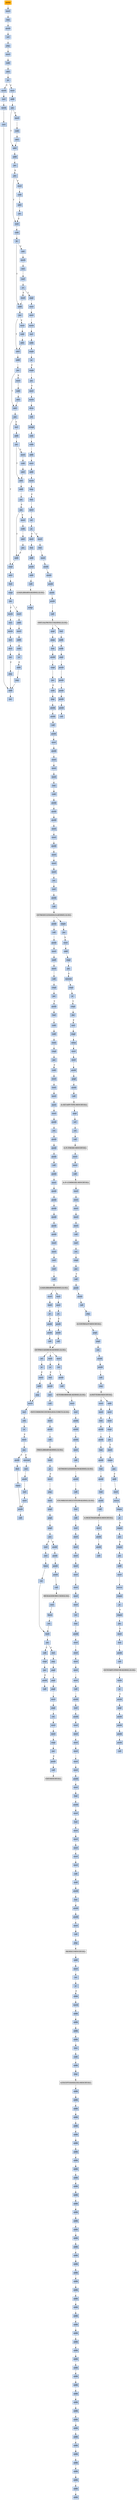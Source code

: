strict digraph G {
	graph [bgcolor=transparent,
		name=G
	];
	node [color=lightsteelblue,
		fillcolor=lightsteelblue,
		shape=rectangle,
		style=filled
	];
	a0x0041df00pusha_	[color=lightgrey,
		fillcolor=orange,
		label=pusha];
	a0x0041df01movl_0x413000UINT32_esi	[label=movl];
	a0x0041df00pusha_ -> a0x0041df01movl_0x413000UINT32_esi	[color="#000000"];
	a0x0041df06leal__73728esi__edi	[label=leal];
	a0x0041df01movl_0x413000UINT32_esi -> a0x0041df06leal__73728esi__edi	[color="#000000"];
	a0x0041df0cpushl_edi	[label=pushl];
	a0x0041df06leal__73728esi__edi -> a0x0041df0cpushl_edi	[color="#000000"];
	a0x0041df0dorl_0xffffffffUINT8_ebp	[label=orl];
	a0x0041df0cpushl_edi -> a0x0041df0dorl_0xffffffffUINT8_ebp	[color="#000000"];
	a0x0041df10jmp_0x0041df22	[label=jmp];
	a0x0041df0dorl_0xffffffffUINT8_ebp -> a0x0041df10jmp_0x0041df22	[color="#000000"];
	a0x0041df22movl_esi__ebx	[label=movl];
	a0x0041df10jmp_0x0041df22 -> a0x0041df22movl_esi__ebx	[color="#000000"];
	a0x0041df24subl_0xfffffffcUINT8_esi	[label=subl];
	a0x0041df22movl_esi__ebx -> a0x0041df24subl_0xfffffffcUINT8_esi	[color="#000000"];
	a0x0041df27adcl_ebx_ebx	[label=adcl];
	a0x0041df24subl_0xfffffffcUINT8_esi -> a0x0041df27adcl_ebx_ebx	[color="#000000"];
	a0x0041df29jb_0x0041df18	[label=jb];
	a0x0041df27adcl_ebx_ebx -> a0x0041df29jb_0x0041df18	[color="#000000"];
	a0x0041df18movb_esi__al	[label=movb];
	a0x0041df29jb_0x0041df18 -> a0x0041df18movb_esi__al	[color="#000000",
		label=T];
	a0x0041df2bmovl_0x1UINT32_eax	[label=movl];
	a0x0041df29jb_0x0041df18 -> a0x0041df2bmovl_0x1UINT32_eax	[color="#000000",
		label=F];
	a0x0041df1aincl_esi	[label=incl];
	a0x0041df18movb_esi__al -> a0x0041df1aincl_esi	[color="#000000"];
	a0x0041df1bmovb_al_edi_	[label=movb];
	a0x0041df1aincl_esi -> a0x0041df1bmovb_al_edi_	[color="#000000"];
	a0x0041df1dincl_edi	[label=incl];
	a0x0041df1bmovb_al_edi_ -> a0x0041df1dincl_edi	[color="#000000"];
	a0x0041df1eaddl_ebx_ebx	[label=addl];
	a0x0041df1dincl_edi -> a0x0041df1eaddl_ebx_ebx	[color="#000000"];
	a0x0041df20jne_0x0041df29	[label=jne];
	a0x0041df1eaddl_ebx_ebx -> a0x0041df20jne_0x0041df29	[color="#000000"];
	a0x0041df30addl_ebx_ebx	[label=addl];
	a0x0041df2bmovl_0x1UINT32_eax -> a0x0041df30addl_ebx_ebx	[color="#000000"];
	a0x0041df32jne_0x0041df3b	[label=jne];
	a0x0041df30addl_ebx_ebx -> a0x0041df32jne_0x0041df3b	[color="#000000"];
	a0x0041df3badcl_eax_eax	[label=adcl];
	a0x0041df32jne_0x0041df3b -> a0x0041df3badcl_eax_eax	[color="#000000",
		label=T];
	a0x0041df34movl_esi__ebx	[label=movl];
	a0x0041df32jne_0x0041df3b -> a0x0041df34movl_esi__ebx	[color="#000000",
		label=F];
	a0x0041df3daddl_ebx_ebx	[label=addl];
	a0x0041df3badcl_eax_eax -> a0x0041df3daddl_ebx_ebx	[color="#000000"];
	a0x0041df3fjae_0x0041df30	[label=jae];
	a0x0041df3daddl_ebx_ebx -> a0x0041df3fjae_0x0041df30	[color="#000000"];
	a0x0041df41jne_0x0041df4c	[label=jne];
	a0x0041df3fjae_0x0041df30 -> a0x0041df41jne_0x0041df4c	[color="#000000",
		label=F];
	a0x0041df4cxorl_ecx_ecx	[label=xorl];
	a0x0041df41jne_0x0041df4c -> a0x0041df4cxorl_ecx_ecx	[color="#000000",
		label=T];
	a0x0041df43movl_esi__ebx	[label=movl];
	a0x0041df41jne_0x0041df4c -> a0x0041df43movl_esi__ebx	[color="#000000",
		label=F];
	a0x0041df4esubl_0x3UINT8_eax	[label=subl];
	a0x0041df4cxorl_ecx_ecx -> a0x0041df4esubl_0x3UINT8_eax	[color="#000000"];
	a0x0041df51jb_0x0041df60	[label=jb];
	a0x0041df4esubl_0x3UINT8_eax -> a0x0041df51jb_0x0041df60	[color="#000000"];
	a0x0041df60addl_ebx_ebx	[label=addl];
	a0x0041df51jb_0x0041df60 -> a0x0041df60addl_ebx_ebx	[color="#000000",
		label=T];
	a0x0041df53shll_0x8UINT8_eax	[label=shll];
	a0x0041df51jb_0x0041df60 -> a0x0041df53shll_0x8UINT8_eax	[color="#000000",
		label=F];
	a0x0041df62jne_0x0041df6b	[label=jne];
	a0x0041df60addl_ebx_ebx -> a0x0041df62jne_0x0041df6b	[color="#000000"];
	a0x0041df6badcl_ecx_ecx	[label=adcl];
	a0x0041df62jne_0x0041df6b -> a0x0041df6badcl_ecx_ecx	[color="#000000",
		label=T];
	a0x0041df64movl_esi__ebx	[label=movl];
	a0x0041df62jne_0x0041df6b -> a0x0041df64movl_esi__ebx	[color="#000000",
		label=F];
	a0x0041df6daddl_ebx_ebx	[label=addl];
	a0x0041df6badcl_ecx_ecx -> a0x0041df6daddl_ebx_ebx	[color="#000000"];
	a0x0041df6fjne_0x0041df78	[label=jne];
	a0x0041df6daddl_ebx_ebx -> a0x0041df6fjne_0x0041df78	[color="#000000"];
	a0x0041df78adcl_ecx_ecx	[label=adcl];
	a0x0041df6fjne_0x0041df78 -> a0x0041df78adcl_ecx_ecx	[color="#000000",
		label=T];
	a0x0041df71movl_esi__ebx	[label=movl];
	a0x0041df6fjne_0x0041df78 -> a0x0041df71movl_esi__ebx	[color="#000000",
		label=F];
	a0x0041df7ajne_0x0041df9c	[label=jne];
	a0x0041df78adcl_ecx_ecx -> a0x0041df7ajne_0x0041df9c	[color="#000000"];
	a0x0041df9ccmpl_0xfffff300UINT32_ebp	[label=cmpl];
	a0x0041df7ajne_0x0041df9c -> a0x0041df9ccmpl_0xfffff300UINT32_ebp	[color="#000000",
		label=T];
	a0x0041df7cincl_ecx	[label=incl];
	a0x0041df7ajne_0x0041df9c -> a0x0041df7cincl_ecx	[color="#000000",
		label=F];
	a0x0041dfa2adcl_0x1UINT8_ecx	[label=adcl];
	a0x0041df9ccmpl_0xfffff300UINT32_ebp -> a0x0041dfa2adcl_0x1UINT8_ecx	[color="#000000"];
	a0x0041dfa5leal_ediebp__edx	[label=leal];
	a0x0041dfa2adcl_0x1UINT8_ecx -> a0x0041dfa5leal_ediebp__edx	[color="#000000"];
	a0x0041dfa8cmpl_0xfffffffcUINT8_ebp	[label=cmpl];
	a0x0041dfa5leal_ediebp__edx -> a0x0041dfa8cmpl_0xfffffffcUINT8_ebp	[color="#000000"];
	a0x0041dfabjbe_0x0041dfbc	[label=jbe];
	a0x0041dfa8cmpl_0xfffffffcUINT8_ebp -> a0x0041dfabjbe_0x0041dfbc	[color="#000000"];
	a0x0041dfadmovb_edx__al	[label=movb];
	a0x0041dfabjbe_0x0041dfbc -> a0x0041dfadmovb_edx__al	[color="#000000",
		label=F];
	a0x0041dfbcmovl_edx__eax	[label=movl];
	a0x0041dfabjbe_0x0041dfbc -> a0x0041dfbcmovl_edx__eax	[color="#000000",
		label=T];
	a0x0041dfafincl_edx	[label=incl];
	a0x0041dfadmovb_edx__al -> a0x0041dfafincl_edx	[color="#000000"];
	a0x0041dfb0movb_al_edi_	[label=movb];
	a0x0041dfafincl_edx -> a0x0041dfb0movb_al_edi_	[color="#000000"];
	a0x0041dfb2incl_edi	[label=incl];
	a0x0041dfb0movb_al_edi_ -> a0x0041dfb2incl_edi	[color="#000000"];
	a0x0041dfb3decl_ecx	[label=decl];
	a0x0041dfb2incl_edi -> a0x0041dfb3decl_ecx	[color="#000000"];
	a0x0041dfb4jne_0x0041dfad	[label=jne];
	a0x0041dfb3decl_ecx -> a0x0041dfb4jne_0x0041dfad	[color="#000000"];
	a0x0041dfb6jmp_0x0041df1e	[label=jmp];
	a0x0041dfb4jne_0x0041dfad -> a0x0041dfb6jmp_0x0041df1e	[color="#000000",
		label=F];
	a0x0041dfb6jmp_0x0041df1e -> a0x0041df1eaddl_ebx_ebx	[color="#000000"];
	a0x0041df56movb_esi__al	[label=movb];
	a0x0041df53shll_0x8UINT8_eax -> a0x0041df56movb_esi__al	[color="#000000"];
	a0x0041df58incl_esi	[label=incl];
	a0x0041df56movb_esi__al -> a0x0041df58incl_esi	[color="#000000"];
	a0x0041df59xorl_0xffffffffUINT8_eax	[label=xorl];
	a0x0041df58incl_esi -> a0x0041df59xorl_0xffffffffUINT8_eax	[color="#000000"];
	a0x0041df5cje_0x0041dfd2	[label=je];
	a0x0041df59xorl_0xffffffffUINT8_eax -> a0x0041df5cje_0x0041dfd2	[color="#000000"];
	a0x0041df5emovl_eax_ebp	[label=movl];
	a0x0041df5cje_0x0041dfd2 -> a0x0041df5emovl_eax_ebp	[color="#000000",
		label=F];
	a0x0041dfd2popl_esi	[label=popl];
	a0x0041df5cje_0x0041dfd2 -> a0x0041dfd2popl_esi	[color="#000000",
		label=T];
	a0x0041df5emovl_eax_ebp -> a0x0041df60addl_ebx_ebx	[color="#000000"];
	a0x0041dfbeaddl_0x4UINT8_edx	[label=addl];
	a0x0041dfbcmovl_edx__eax -> a0x0041dfbeaddl_0x4UINT8_edx	[color="#000000"];
	a0x0041dfc1movl_eax_edi_	[label=movl];
	a0x0041dfbeaddl_0x4UINT8_edx -> a0x0041dfc1movl_eax_edi_	[color="#000000"];
	a0x0041dfc3addl_0x4UINT8_edi	[label=addl];
	a0x0041dfc1movl_eax_edi_ -> a0x0041dfc3addl_0x4UINT8_edi	[color="#000000"];
	a0x0041dfc6subl_0x4UINT8_ecx	[label=subl];
	a0x0041dfc3addl_0x4UINT8_edi -> a0x0041dfc6subl_0x4UINT8_ecx	[color="#000000"];
	a0x0041dfc9ja_0x0041dfbc	[label=ja];
	a0x0041dfc6subl_0x4UINT8_ecx -> a0x0041dfc9ja_0x0041dfbc	[color="#000000"];
	a0x0041dfcbaddl_ecx_edi	[label=addl];
	a0x0041dfc9ja_0x0041dfbc -> a0x0041dfcbaddl_ecx_edi	[color="#000000",
		label=F];
	a0x0041dfcdjmp_0x0041df1e	[label=jmp];
	a0x0041dfcbaddl_ecx_edi -> a0x0041dfcdjmp_0x0041df1e	[color="#000000"];
	a0x0041dfcdjmp_0x0041df1e -> a0x0041df1eaddl_ebx_ebx	[color="#000000"];
	a0x0041df36subl_0xfffffffcUINT8_esi	[label=subl];
	a0x0041df34movl_esi__ebx -> a0x0041df36subl_0xfffffffcUINT8_esi	[color="#000000"];
	a0x0041df39adcl_ebx_ebx	[label=adcl];
	a0x0041df36subl_0xfffffffcUINT8_esi -> a0x0041df39adcl_ebx_ebx	[color="#000000"];
	a0x0041df39adcl_ebx_ebx -> a0x0041df3badcl_eax_eax	[color="#000000"];
	a0x0041df45subl_0xfffffffcUINT8_esi	[label=subl];
	a0x0041df43movl_esi__ebx -> a0x0041df45subl_0xfffffffcUINT8_esi	[color="#000000"];
	a0x0041df48adcl_ebx_ebx	[label=adcl];
	a0x0041df45subl_0xfffffffcUINT8_esi -> a0x0041df48adcl_ebx_ebx	[color="#000000"];
	a0x0041df4ajae_0x0041df30	[label=jae];
	a0x0041df48adcl_ebx_ebx -> a0x0041df4ajae_0x0041df30	[color="#000000"];
	a0x0041df4ajae_0x0041df30 -> a0x0041df4cxorl_ecx_ecx	[color="#000000",
		label=F];
	a0x0041df73subl_0xfffffffcUINT8_esi	[label=subl];
	a0x0041df71movl_esi__ebx -> a0x0041df73subl_0xfffffffcUINT8_esi	[color="#000000"];
	a0x0041df76adcl_ebx_ebx	[label=adcl];
	a0x0041df73subl_0xfffffffcUINT8_esi -> a0x0041df76adcl_ebx_ebx	[color="#000000"];
	a0x0041df76adcl_ebx_ebx -> a0x0041df78adcl_ecx_ecx	[color="#000000"];
	a0x0041df7daddl_ebx_ebx	[label=addl];
	a0x0041df7cincl_ecx -> a0x0041df7daddl_ebx_ebx	[color="#000000"];
	a0x0041df7fjne_0x0041df88	[label=jne];
	a0x0041df7daddl_ebx_ebx -> a0x0041df7fjne_0x0041df88	[color="#000000"];
	a0x0041df88adcl_ecx_ecx	[label=adcl];
	a0x0041df7fjne_0x0041df88 -> a0x0041df88adcl_ecx_ecx	[color="#000000",
		label=T];
	a0x0041df81movl_esi__ebx	[label=movl];
	a0x0041df7fjne_0x0041df88 -> a0x0041df81movl_esi__ebx	[color="#000000",
		label=F];
	a0x0041df8aaddl_ebx_ebx	[label=addl];
	a0x0041df88adcl_ecx_ecx -> a0x0041df8aaddl_ebx_ebx	[color="#000000"];
	a0x0041df8cjae_0x0041df7d	[label=jae];
	a0x0041df8aaddl_ebx_ebx -> a0x0041df8cjae_0x0041df7d	[color="#000000"];
	a0x0041df8ejne_0x0041df99	[label=jne];
	a0x0041df8cjae_0x0041df7d -> a0x0041df8ejne_0x0041df99	[color="#000000",
		label=F];
	a0x0041df99addl_0x2UINT8_ecx	[label=addl];
	a0x0041df8ejne_0x0041df99 -> a0x0041df99addl_0x2UINT8_ecx	[color="#000000",
		label=T];
	a0x0041df90movl_esi__ebx	[label=movl];
	a0x0041df8ejne_0x0041df99 -> a0x0041df90movl_esi__ebx	[color="#000000",
		label=F];
	a0x0041df99addl_0x2UINT8_ecx -> a0x0041df9ccmpl_0xfffff300UINT32_ebp	[color="#000000"];
	a0x0041df83subl_0xfffffffcUINT8_esi	[label=subl];
	a0x0041df81movl_esi__ebx -> a0x0041df83subl_0xfffffffcUINT8_esi	[color="#000000"];
	a0x0041df86adcl_ebx_ebx	[label=adcl];
	a0x0041df83subl_0xfffffffcUINT8_esi -> a0x0041df86adcl_ebx_ebx	[color="#000000"];
	a0x0041df86adcl_ebx_ebx -> a0x0041df88adcl_ecx_ecx	[color="#000000"];
	a0x0041df92subl_0xfffffffcUINT8_esi	[label=subl];
	a0x0041df90movl_esi__ebx -> a0x0041df92subl_0xfffffffcUINT8_esi	[color="#000000"];
	a0x0041df95adcl_ebx_ebx	[label=adcl];
	a0x0041df92subl_0xfffffffcUINT8_esi -> a0x0041df95adcl_ebx_ebx	[color="#000000"];
	a0x0041df97jae_0x0041df7d	[label=jae];
	a0x0041df95adcl_ebx_ebx -> a0x0041df97jae_0x0041df7d	[color="#000000"];
	a0x0041df97jae_0x0041df7d -> a0x0041df99addl_0x2UINT8_ecx	[color="#000000",
		label=F];
	a0x0041df66subl_0xfffffffcUINT8_esi	[label=subl];
	a0x0041df64movl_esi__ebx -> a0x0041df66subl_0xfffffffcUINT8_esi	[color="#000000"];
	a0x0041df69adcl_ebx_ebx	[label=adcl];
	a0x0041df66subl_0xfffffffcUINT8_esi -> a0x0041df69adcl_ebx_ebx	[color="#000000"];
	a0x0041df69adcl_ebx_ebx -> a0x0041df6badcl_ecx_ecx	[color="#000000"];
	a0x0041dfd3movl_esi_edi	[label=movl];
	a0x0041dfd2popl_esi -> a0x0041dfd3movl_esi_edi	[color="#000000"];
	a0x0041dfd5movl_0x59aUINT32_ecx	[label=movl];
	a0x0041dfd3movl_esi_edi -> a0x0041dfd5movl_0x59aUINT32_ecx	[color="#000000"];
	a0x0041dfdamovb_edi__al	[label=movb];
	a0x0041dfd5movl_0x59aUINT32_ecx -> a0x0041dfdamovb_edi__al	[color="#000000"];
	a0x0041dfdcincl_edi	[label=incl];
	a0x0041dfdamovb_edi__al -> a0x0041dfdcincl_edi	[color="#000000"];
	a0x0041dfddsubb_0xffffffe8UINT8_al	[label=subb];
	a0x0041dfdcincl_edi -> a0x0041dfddsubb_0xffffffe8UINT8_al	[color="#000000"];
	a0x0041dfdfcmpb_0x1UINT8_al	[label=cmpb];
	a0x0041dfddsubb_0xffffffe8UINT8_al -> a0x0041dfdfcmpb_0x1UINT8_al	[color="#000000"];
	a0x0041dfe1ja_0x0041dfda	[label=ja];
	a0x0041dfdfcmpb_0x1UINT8_al -> a0x0041dfe1ja_0x0041dfda	[color="#000000"];
	a0x0041dfe3cmpb_0x1UINT8_edi_	[label=cmpb];
	a0x0041dfe1ja_0x0041dfda -> a0x0041dfe3cmpb_0x1UINT8_edi_	[color="#000000",
		label=F];
	a0x0041dfe6jne_0x0041dfda	[label=jne];
	a0x0041dfe3cmpb_0x1UINT8_edi_ -> a0x0041dfe6jne_0x0041dfda	[color="#000000"];
	a0x0041dfe8movl_edi__eax	[label=movl];
	a0x0041dfe6jne_0x0041dfda -> a0x0041dfe8movl_edi__eax	[color="#000000",
		label=F];
	a0x0041dfeamovb_0x4edi__bl	[label=movb];
	a0x0041dfe8movl_edi__eax -> a0x0041dfeamovb_0x4edi__bl	[color="#000000"];
	a0x0041dfedshrw_0x8UINT8_ax	[label=shrw];
	a0x0041dfeamovb_0x4edi__bl -> a0x0041dfedshrw_0x8UINT8_ax	[color="#000000"];
	a0x0041dff1roll_0x10UINT8_eax	[label=roll];
	a0x0041dfedshrw_0x8UINT8_ax -> a0x0041dff1roll_0x10UINT8_eax	[color="#000000"];
	a0x0041dff4xchgb_al_ah	[label=xchgb];
	a0x0041dff1roll_0x10UINT8_eax -> a0x0041dff4xchgb_al_ah	[color="#000000"];
	a0x0041dff6subl_edi_eax	[label=subl];
	a0x0041dff4xchgb_al_ah -> a0x0041dff6subl_edi_eax	[color="#000000"];
	a0x0041dff8subb_0xffffffe8UINT8_bl	[label=subb];
	a0x0041dff6subl_edi_eax -> a0x0041dff8subb_0xffffffe8UINT8_bl	[color="#000000"];
	a0x0041dffbaddl_esi_eax	[label=addl];
	a0x0041dff8subb_0xffffffe8UINT8_bl -> a0x0041dffbaddl_esi_eax	[color="#000000"];
	a0x0041dffdmovl_eax_edi_	[label=movl];
	a0x0041dffbaddl_esi_eax -> a0x0041dffdmovl_eax_edi_	[color="#000000"];
	a0x0041dfffaddl_0x5UINT8_edi	[label=addl];
	a0x0041dffdmovl_eax_edi_ -> a0x0041dfffaddl_0x5UINT8_edi	[color="#000000"];
	a0x0041e002movb_bl_al	[label=movb];
	a0x0041dfffaddl_0x5UINT8_edi -> a0x0041e002movb_bl_al	[color="#000000"];
	a0x0041e004loop_0x0041dfdf	[label=loop];
	a0x0041e002movb_bl_al -> a0x0041e004loop_0x0041dfdf	[color="#000000"];
	a0x0041e006leal_0x1b000esi__edi	[label=leal];
	a0x0041e004loop_0x0041dfdf -> a0x0041e006leal_0x1b000esi__edi	[color="#000000",
		label=F];
	a0x0041e00cmovl_edi__eax	[label=movl];
	a0x0041e006leal_0x1b000esi__edi -> a0x0041e00cmovl_edi__eax	[color="#000000"];
	a0x0041e00eorl_eax_eax	[label=orl];
	a0x0041e00cmovl_edi__eax -> a0x0041e00eorl_eax_eax	[color="#000000"];
	a0x0041e010je_0x0041e057	[label=je];
	a0x0041e00eorl_eax_eax -> a0x0041e010je_0x0041e057	[color="#000000"];
	a0x0041e012movl_0x4edi__ebx	[label=movl];
	a0x0041e010je_0x0041e057 -> a0x0041e012movl_0x4edi__ebx	[color="#000000",
		label=F];
	a0x0041e057movl_0x20690esi__ebp	[label=movl];
	a0x0041e010je_0x0041e057 -> a0x0041e057movl_0x20690esi__ebp	[color="#000000",
		label=T];
	a0x0041e015leal_0x205b8eaxesi__eax	[label=leal];
	a0x0041e012movl_0x4edi__ebx -> a0x0041e015leal_0x205b8eaxesi__eax	[color="#000000"];
	a0x0041e01caddl_esi_ebx	[label=addl];
	a0x0041e015leal_0x205b8eaxesi__eax -> a0x0041e01caddl_esi_ebx	[color="#000000"];
	a0x0041e01epushl_eax	[label=pushl];
	a0x0041e01caddl_esi_ebx -> a0x0041e01epushl_eax	[color="#000000"];
	a0x0041e01faddl_0x8UINT8_edi	[label=addl];
	a0x0041e01epushl_eax -> a0x0041e01faddl_0x8UINT8_edi	[color="#000000"];
	a0x0041e022call_0x20684esi_	[label=call];
	a0x0041e01faddl_0x8UINT8_edi -> a0x0041e022call_0x20684esi_	[color="#000000"];
	LOADLIBRARYA_KERNEL32_DLL	[color=lightgrey,
		fillcolor=lightgrey,
		label="LOADLIBRARYA-KERNEL32-DLL"];
	a0x0041e022call_0x20684esi_ -> LOADLIBRARYA_KERNEL32_DLL	[color="#000000"];
	a0x0041e028xchgl_eax_ebp	[label=xchgl];
	LOADLIBRARYA_KERNEL32_DLL -> a0x0041e028xchgl_eax_ebp	[color="#000000"];
	a0x0041e029movb_edi__al	[label=movb];
	a0x0041e028xchgl_eax_ebp -> a0x0041e029movb_edi__al	[color="#000000"];
	a0x0041e02bincl_edi	[label=incl];
	a0x0041e029movb_edi__al -> a0x0041e02bincl_edi	[color="#000000"];
	a0x0041e02corb_al_al	[label=orb];
	a0x0041e02bincl_edi -> a0x0041e02corb_al_al	[color="#000000"];
	a0x0041e02eje_0x0041e00c	[label=je];
	a0x0041e02corb_al_al -> a0x0041e02eje_0x0041e00c	[color="#000000"];
	a0x0041e030movl_edi_ecx	[label=movl];
	a0x0041e02eje_0x0041e00c -> a0x0041e030movl_edi_ecx	[color="#000000",
		label=F];
	a0x0041e032jns_0x0041e03b	[label=jns];
	a0x0041e030movl_edi_ecx -> a0x0041e032jns_0x0041e03b	[color="#000000"];
	a0x0041e03bpushl_edi	[label=pushl];
	a0x0041e032jns_0x0041e03b -> a0x0041e03bpushl_edi	[color="#000000",
		label=T];
	a0x0041e034movzwl_edi__eax	[label=movzwl];
	a0x0041e032jns_0x0041e03b -> a0x0041e034movzwl_edi__eax	[color="#000000",
		label=F];
	a0x0041e03cdecl_eax	[label=decl];
	a0x0041e03bpushl_edi -> a0x0041e03cdecl_eax	[color="#000000"];
	a0x0041e03drepnz_scasb_es_edi__al	[label=repnz];
	a0x0041e03cdecl_eax -> a0x0041e03drepnz_scasb_es_edi__al	[color="#000000"];
	a0x0041e03fpushl_ebp	[label=pushl];
	a0x0041e03drepnz_scasb_es_edi__al -> a0x0041e03fpushl_ebp	[color="#000000"];
	a0x0041e040call_0x2068cesi_	[label=call];
	a0x0041e03fpushl_ebp -> a0x0041e040call_0x2068cesi_	[color="#000000"];
	GETPROCADDRESS_KERNEL32_DLL	[color=lightgrey,
		fillcolor=lightgrey,
		label="GETPROCADDRESS-KERNEL32-DLL"];
	a0x0041e046orl_eax_eax	[label=orl];
	GETPROCADDRESS_KERNEL32_DLL -> a0x0041e046orl_eax_eax	[color="#000000"];
	a0x004027cetestl_eax_eax	[label=testl];
	GETPROCADDRESS_KERNEL32_DLL -> a0x004027cetestl_eax_eax	[color="#000000"];
	a0x0040c585movl_eax_0x4132f4	[label=movl];
	GETPROCADDRESS_KERNEL32_DLL -> a0x0040c585movl_eax_0x4132f4	[color="#000000"];
	a0x0041e048je_0x0041e051	[label=je];
	a0x0041e046orl_eax_eax -> a0x0041e048je_0x0041e051	[color="#000000"];
	a0x0041e04amovl_eax_ebx_	[label=movl];
	a0x0041e048je_0x0041e051 -> a0x0041e04amovl_eax_ebx_	[color="#000000",
		label=F];
	a0x0041e04caddl_0x4UINT8_ebx	[label=addl];
	a0x0041e04amovl_eax_ebx_ -> a0x0041e04caddl_0x4UINT8_ebx	[color="#000000"];
	a0x0041e04fjmp_0x0041e029	[label=jmp];
	a0x0041e04caddl_0x4UINT8_ebx -> a0x0041e04fjmp_0x0041e029	[color="#000000"];
	a0x0041e04fjmp_0x0041e029 -> a0x0041e029movb_edi__al	[color="#000000"];
	a0x0041e037incl_edi	[label=incl];
	a0x0041e034movzwl_edi__eax -> a0x0041e037incl_edi	[color="#000000"];
	a0x0041e038pushl_eax	[label=pushl];
	a0x0041e037incl_edi -> a0x0041e038pushl_eax	[color="#000000"];
	a0x0041e039incl_edi	[label=incl];
	a0x0041e038pushl_eax -> a0x0041e039incl_edi	[color="#000000"];
	a0x0041e03amovl_0xaef24857UINT32_ecx	[label=movl];
	a0x0041e039incl_edi -> a0x0041e03amovl_0xaef24857UINT32_ecx	[color="#000000"];
	a0x0041e03amovl_0xaef24857UINT32_ecx -> a0x0041e03fpushl_ebp	[color="#000000"];
	a0x0041e05dleal__4096esi__edi	[label=leal];
	a0x0041e057movl_0x20690esi__ebp -> a0x0041e05dleal__4096esi__edi	[color="#000000"];
	a0x0041e063movl_0x1000UINT32_ebx	[label=movl];
	a0x0041e05dleal__4096esi__edi -> a0x0041e063movl_0x1000UINT32_ebx	[color="#000000"];
	a0x0041e068pushl_eax	[label=pushl];
	a0x0041e063movl_0x1000UINT32_ebx -> a0x0041e068pushl_eax	[color="#000000"];
	a0x0041e069pushl_esp	[label=pushl];
	a0x0041e068pushl_eax -> a0x0041e069pushl_esp	[color="#000000"];
	a0x0041e06apushl_0x4UINT8	[label=pushl];
	a0x0041e069pushl_esp -> a0x0041e06apushl_0x4UINT8	[color="#000000"];
	a0x0041e06cpushl_ebx	[label=pushl];
	a0x0041e06apushl_0x4UINT8 -> a0x0041e06cpushl_ebx	[color="#000000"];
	a0x0041e06dpushl_edi	[label=pushl];
	a0x0041e06cpushl_ebx -> a0x0041e06dpushl_edi	[color="#000000"];
	a0x0041e06ecall_ebp	[label=call];
	a0x0041e06dpushl_edi -> a0x0041e06ecall_ebp	[color="#000000"];
	VIRTUALPROTECT_KERNEL32_DLL	[color=lightgrey,
		fillcolor=lightgrey,
		label="VIRTUALPROTECT-KERNEL32-DLL"];
	a0x0041e06ecall_ebp -> VIRTUALPROTECT_KERNEL32_DLL	[color="#000000"];
	a0x0041e070leal_0x217edi__eax	[label=leal];
	VIRTUALPROTECT_KERNEL32_DLL -> a0x0041e070leal_0x217edi__eax	[color="#000000"];
	a0x0041e085popl_eax	[label=popl];
	VIRTUALPROTECT_KERNEL32_DLL -> a0x0041e085popl_eax	[color="#000000"];
	a0x0041e076andb_0x7fUINT8_eax_	[label=andb];
	a0x0041e070leal_0x217edi__eax -> a0x0041e076andb_0x7fUINT8_eax_	[color="#000000"];
	a0x0041e079andb_0x7fUINT8_0x28eax_	[label=andb];
	a0x0041e076andb_0x7fUINT8_eax_ -> a0x0041e079andb_0x7fUINT8_0x28eax_	[color="#000000"];
	a0x0041e07dpopl_eax	[label=popl];
	a0x0041e079andb_0x7fUINT8_0x28eax_ -> a0x0041e07dpopl_eax	[color="#000000"];
	a0x0041e07epushl_eax	[label=pushl];
	a0x0041e07dpopl_eax -> a0x0041e07epushl_eax	[color="#000000"];
	a0x0041e07fpushl_esp	[label=pushl];
	a0x0041e07epushl_eax -> a0x0041e07fpushl_esp	[color="#000000"];
	a0x0041e080pushl_eax	[label=pushl];
	a0x0041e07fpushl_esp -> a0x0041e080pushl_eax	[color="#000000"];
	a0x0041e081pushl_ebx	[label=pushl];
	a0x0041e080pushl_eax -> a0x0041e081pushl_ebx	[color="#000000"];
	a0x0041e082pushl_edi	[label=pushl];
	a0x0041e081pushl_ebx -> a0x0041e082pushl_edi	[color="#000000"];
	a0x0041e083call_ebp	[label=call];
	a0x0041e082pushl_edi -> a0x0041e083call_ebp	[color="#000000"];
	a0x0041e086popa_	[label=popa];
	a0x0041e085popl_eax -> a0x0041e086popa_	[color="#000000"];
	a0x0041e087leal__128esp__eax	[label=leal];
	a0x0041e086popa_ -> a0x0041e087leal__128esp__eax	[color="#000000"];
	a0x0041e08bpushl_0x0UINT8	[label=pushl];
	a0x0041e087leal__128esp__eax -> a0x0041e08bpushl_0x0UINT8	[color="#000000"];
	a0x0041e08dcmpl_eax_esp	[label=cmpl];
	a0x0041e08bpushl_0x0UINT8 -> a0x0041e08dcmpl_eax_esp	[color="#000000"];
	a0x0041e08fjne_0x0041e08b	[label=jne];
	a0x0041e08dcmpl_eax_esp -> a0x0041e08fjne_0x0041e08b	[color="#000000"];
	a0x0041e091subl_0xffffff80UINT8_esp	[label=subl];
	a0x0041e08fjne_0x0041e08b -> a0x0041e091subl_0xffffff80UINT8_esp	[color="#000000",
		label=F];
	a0x0041e094jmp_0x0040e52e	[label=jmp];
	a0x0041e091subl_0xffffff80UINT8_esp -> a0x0041e094jmp_0x0040e52e	[color="#000000"];
	a0x0040e52epushl_0x70UINT8	[label=pushl];
	a0x0041e094jmp_0x0040e52e -> a0x0040e52epushl_0x70UINT8	[color="#000000"];
	a0x0040e530pushl_0x40f3f0UINT32	[label=pushl];
	a0x0040e52epushl_0x70UINT8 -> a0x0040e530pushl_0x40f3f0UINT32	[color="#000000"];
	a0x0040e535call_0x40e740	[label=call];
	a0x0040e530pushl_0x40f3f0UINT32 -> a0x0040e535call_0x40e740	[color="#000000"];
	a0x0040e740pushl_0x40e790UINT32	[label=pushl];
	a0x0040e535call_0x40e740 -> a0x0040e740pushl_0x40e790UINT32	[color="#000000"];
	a0x0040e745movl_fs_0_eax	[label=movl];
	a0x0040e740pushl_0x40e790UINT32 -> a0x0040e745movl_fs_0_eax	[color="#000000"];
	a0x0040e74bpushl_eax	[label=pushl];
	a0x0040e745movl_fs_0_eax -> a0x0040e74bpushl_eax	[color="#000000"];
	a0x0040e74cmovl_esp_fs_0	[label=movl];
	a0x0040e74bpushl_eax -> a0x0040e74cmovl_esp_fs_0	[color="#000000"];
	a0x0040e753movl_0x10esp__eax	[label=movl];
	a0x0040e74cmovl_esp_fs_0 -> a0x0040e753movl_0x10esp__eax	[color="#000000"];
	a0x0040e757movl_ebp_0x10esp_	[label=movl];
	a0x0040e753movl_0x10esp__eax -> a0x0040e757movl_ebp_0x10esp_	[color="#000000"];
	a0x0040e75bleal_0x10esp__ebp	[label=leal];
	a0x0040e757movl_ebp_0x10esp_ -> a0x0040e75bleal_0x10esp__ebp	[color="#000000"];
	a0x0040e75fsubl_eax_esp	[label=subl];
	a0x0040e75bleal_0x10esp__ebp -> a0x0040e75fsubl_eax_esp	[color="#000000"];
	a0x0040e761pushl_ebx	[label=pushl];
	a0x0040e75fsubl_eax_esp -> a0x0040e761pushl_ebx	[color="#000000"];
	a0x0040e762pushl_esi	[label=pushl];
	a0x0040e761pushl_ebx -> a0x0040e762pushl_esi	[color="#000000"];
	a0x0040e763pushl_edi	[label=pushl];
	a0x0040e762pushl_esi -> a0x0040e763pushl_edi	[color="#000000"];
	a0x0040e764movl__8ebp__eax	[label=movl];
	a0x0040e763pushl_edi -> a0x0040e764movl__8ebp__eax	[color="#000000"];
	a0x0040e767movl_esp__24ebp_	[label=movl];
	a0x0040e764movl__8ebp__eax -> a0x0040e767movl_esp__24ebp_	[color="#000000"];
	a0x0040e76apushl_eax	[label=pushl];
	a0x0040e767movl_esp__24ebp_ -> a0x0040e76apushl_eax	[color="#000000"];
	a0x0040e76bmovl__4ebp__eax	[label=movl];
	a0x0040e76apushl_eax -> a0x0040e76bmovl__4ebp__eax	[color="#000000"];
	a0x0040e76emovl_0xffffffffUINT32__4ebp_	[label=movl];
	a0x0040e76bmovl__4ebp__eax -> a0x0040e76emovl_0xffffffffUINT32__4ebp_	[color="#000000"];
	a0x0040e775movl_eax__8ebp_	[label=movl];
	a0x0040e76emovl_0xffffffffUINT32__4ebp_ -> a0x0040e775movl_eax__8ebp_	[color="#000000"];
	a0x0040e778ret	[label=ret];
	a0x0040e775movl_eax__8ebp_ -> a0x0040e778ret	[color="#000000"];
	a0x0040e53axorl_edi_edi	[label=xorl];
	a0x0040e778ret -> a0x0040e53axorl_edi_edi	[color="#000000"];
	a0x0040e53cpushl_edi	[label=pushl];
	a0x0040e53axorl_edi_edi -> a0x0040e53cpushl_edi	[color="#000000"];
	a0x0040e53dcall_0x40f084	[label=call];
	a0x0040e53cpushl_edi -> a0x0040e53dcall_0x40f084	[color="#000000"];
	GETMODULEHANDLEA_KERNEL32_DLL	[color=lightgrey,
		fillcolor=lightgrey,
		label="GETMODULEHANDLEA-KERNEL32-DLL"];
	a0x0040e53dcall_0x40f084 -> GETMODULEHANDLEA_KERNEL32_DLL	[color="#000000"];
	a0x0040e543cmpw_0x5a4dUINT16_eax_	[label=cmpw];
	GETMODULEHANDLEA_KERNEL32_DLL -> a0x0040e543cmpw_0x5a4dUINT16_eax_	[color="#000000"];
	a0x0040e6c0pushl_eax	[label=pushl];
	GETMODULEHANDLEA_KERNEL32_DLL -> a0x0040e6c0pushl_eax	[color="#000000"];
	a0x0040e548jne_0x40e569	[label=jne];
	a0x0040e543cmpw_0x5a4dUINT16_eax_ -> a0x0040e548jne_0x40e569	[color="#000000"];
	a0x0040e54amovl_0x3ceax__ecx	[label=movl];
	a0x0040e548jne_0x40e569 -> a0x0040e54amovl_0x3ceax__ecx	[color="#000000",
		label=F];
	a0x0040e54daddl_eax_ecx	[label=addl];
	a0x0040e54amovl_0x3ceax__ecx -> a0x0040e54daddl_eax_ecx	[color="#000000"];
	a0x0040e54fcmpl_0x4550UINT32_ecx_	[label=cmpl];
	a0x0040e54daddl_eax_ecx -> a0x0040e54fcmpl_0x4550UINT32_ecx_	[color="#000000"];
	a0x0040e555jne_0x40e569	[label=jne];
	a0x0040e54fcmpl_0x4550UINT32_ecx_ -> a0x0040e555jne_0x40e569	[color="#000000"];
	a0x0040e557movzwl_0x18ecx__eax	[label=movzwl];
	a0x0040e555jne_0x40e569 -> a0x0040e557movzwl_0x18ecx__eax	[color="#000000",
		label=F];
	a0x0040e55bcmpl_0x10bUINT32_eax	[label=cmpl];
	a0x0040e557movzwl_0x18ecx__eax -> a0x0040e55bcmpl_0x10bUINT32_eax	[color="#000000"];
	a0x0040e560je_0x40e581	[label=je];
	a0x0040e55bcmpl_0x10bUINT32_eax -> a0x0040e560je_0x40e581	[color="#000000"];
	a0x0040e581cmpl_0xeUINT8_0x74ecx_	[label=cmpl];
	a0x0040e560je_0x40e581 -> a0x0040e581cmpl_0xeUINT8_0x74ecx_	[color="#000000",
		label=T];
	a0x0040e585jbe_0x40e569	[label=jbe];
	a0x0040e581cmpl_0xeUINT8_0x74ecx_ -> a0x0040e585jbe_0x40e569	[color="#000000"];
	a0x0040e587xorl_eax_eax	[label=xorl];
	a0x0040e585jbe_0x40e569 -> a0x0040e587xorl_eax_eax	[color="#000000",
		label=F];
	a0x0040e589cmpl_edi_0xe8ecx_	[label=cmpl];
	a0x0040e587xorl_eax_eax -> a0x0040e589cmpl_edi_0xe8ecx_	[color="#000000"];
	a0x0040e58fsetne_al	[label=setne];
	a0x0040e589cmpl_edi_0xe8ecx_ -> a0x0040e58fsetne_al	[color="#000000"];
	a0x0040e592movl_eax__28ebp_	[label=movl];
	a0x0040e58fsetne_al -> a0x0040e592movl_eax__28ebp_	[color="#000000"];
	a0x0040e595movl_edi__4ebp_	[label=movl];
	a0x0040e592movl_eax__28ebp_ -> a0x0040e595movl_edi__4ebp_	[color="#000000"];
	a0x0040e598pushl_0x2UINT8	[label=pushl];
	a0x0040e595movl_edi__4ebp_ -> a0x0040e598pushl_0x2UINT8	[color="#000000"];
	a0x0040e59apopl_ebx	[label=popl];
	a0x0040e598pushl_0x2UINT8 -> a0x0040e59apopl_ebx	[color="#000000"];
	a0x0040e59bpushl_ebx	[label=pushl];
	a0x0040e59apopl_ebx -> a0x0040e59bpushl_ebx	[color="#000000"];
	a0x0040e59ccall_0x40f334	[label=call];
	a0x0040e59bpushl_ebx -> a0x0040e59ccall_0x40f334	[color="#000000"];
	A__SET_APP_TYPE_MSVCRT_DLL	[color=lightgrey,
		fillcolor=lightgrey,
		label="A--SET-APP-TYPE-MSVCRT-DLL"];
	a0x0040e59ccall_0x40f334 -> A__SET_APP_TYPE_MSVCRT_DLL	[color="#000000"];
	a0x0040e5a2popl_ecx	[label=popl];
	A__SET_APP_TYPE_MSVCRT_DLL -> a0x0040e5a2popl_ecx	[color="#000000"];
	a0x0040e5a3orl_0xffffffffUINT8_0x413858	[label=orl];
	a0x0040e5a2popl_ecx -> a0x0040e5a3orl_0xffffffffUINT8_0x413858	[color="#000000"];
	a0x0040e5aaorl_0xffffffffUINT8_0x41385c	[label=orl];
	a0x0040e5a3orl_0xffffffffUINT8_0x413858 -> a0x0040e5aaorl_0xffffffffUINT8_0x41385c	[color="#000000"];
	a0x0040e5b1call_0x40f330	[label=call];
	a0x0040e5aaorl_0xffffffffUINT8_0x41385c -> a0x0040e5b1call_0x40f330	[color="#000000"];
	A__P__FMODE_MSVCRT_DLL	[color=lightgrey,
		fillcolor=lightgrey,
		label="A--P--FMODE-MSVCRT-DLL"];
	a0x0040e5b1call_0x40f330 -> A__P__FMODE_MSVCRT_DLL	[color="#000000"];
	a0x0040e5b7movl_0x41241c_ecx	[label=movl];
	A__P__FMODE_MSVCRT_DLL -> a0x0040e5b7movl_0x41241c_ecx	[color="#000000"];
	a0x0040e5bdmovl_ecx_eax_	[label=movl];
	a0x0040e5b7movl_0x41241c_ecx -> a0x0040e5bdmovl_ecx_eax_	[color="#000000"];
	a0x0040e5bfcall_0x40f308	[label=call];
	a0x0040e5bdmovl_ecx_eax_ -> a0x0040e5bfcall_0x40f308	[color="#000000"];
	A__P__COMMODE_MSVCRT_DLL	[color=lightgrey,
		fillcolor=lightgrey,
		label="A--P--COMMODE-MSVCRT-DLL"];
	a0x0040e5bfcall_0x40f308 -> A__P__COMMODE_MSVCRT_DLL	[color="#000000"];
	a0x0040e5c5movl_0x412418_ecx	[label=movl];
	A__P__COMMODE_MSVCRT_DLL -> a0x0040e5c5movl_0x412418_ecx	[color="#000000"];
	a0x0040e5cbmovl_ecx_eax_	[label=movl];
	a0x0040e5c5movl_0x412418_ecx -> a0x0040e5cbmovl_ecx_eax_	[color="#000000"];
	a0x0040e5cdmovl_0x40f2e4_eax	[label=movl];
	a0x0040e5cbmovl_ecx_eax_ -> a0x0040e5cdmovl_0x40f2e4_eax	[color="#000000"];
	a0x0040e5d2movl_eax__eax	[label=movl];
	a0x0040e5cdmovl_0x40f2e4_eax -> a0x0040e5d2movl_eax__eax	[color="#000000"];
	a0x0040e5d4movl_eax_0x413854	[label=movl];
	a0x0040e5d2movl_eax__eax -> a0x0040e5d4movl_eax_0x413854	[color="#000000"];
	a0x0040e5d9call_0x40e73c	[label=call];
	a0x0040e5d4movl_eax_0x413854 -> a0x0040e5d9call_0x40e73c	[color="#000000"];
	a0x0040e73cxorl_eax_eax	[label=xorl];
	a0x0040e5d9call_0x40e73c -> a0x0040e73cxorl_eax_eax	[color="#000000"];
	a0x0040e73eret	[label=ret];
	a0x0040e73cxorl_eax_eax -> a0x0040e73eret	[color="#000000"];
	a0x0040e5decmpl_edi_0x412000	[label=cmpl];
	a0x0040e73eret -> a0x0040e5decmpl_edi_0x412000	[color="#000000"];
	a0x0040e5e4jne_0x40e5f2	[label=jne];
	a0x0040e5decmpl_edi_0x412000 -> a0x0040e5e4jne_0x40e5f2	[color="#000000"];
	a0x0040e5f2call_0x40e72a	[label=call];
	a0x0040e5e4jne_0x40e5f2 -> a0x0040e5f2call_0x40e72a	[color="#000000",
		label=T];
	a0x0040e72apushl_0x30000UINT32	[label=pushl];
	a0x0040e5f2call_0x40e72a -> a0x0040e72apushl_0x30000UINT32	[color="#000000"];
	a0x0040e72fpushl_0x10000UINT32	[label=pushl];
	a0x0040e72apushl_0x30000UINT32 -> a0x0040e72fpushl_0x10000UINT32	[color="#000000"];
	a0x0040e734call_0x40e78a	[label=call];
	a0x0040e72fpushl_0x10000UINT32 -> a0x0040e734call_0x40e78a	[color="#000000"];
	a0x0040e78ajmp_0x40f338	[label=jmp];
	a0x0040e734call_0x40e78a -> a0x0040e78ajmp_0x40f338	[color="#000000"];
	A_CONTROLFP_MSVCRT_DLL	[color=lightgrey,
		fillcolor=lightgrey,
		label="A-CONTROLFP-MSVCRT-DLL"];
	a0x0040e78ajmp_0x40f338 -> A_CONTROLFP_MSVCRT_DLL	[color="#000000"];
	a0x0040e739popl_ecx	[label=popl];
	A_CONTROLFP_MSVCRT_DLL -> a0x0040e739popl_ecx	[color="#000000"];
	a0x0040e73apopl_ecx	[label=popl];
	a0x0040e739popl_ecx -> a0x0040e73apopl_ecx	[color="#000000"];
	a0x0040e73bret	[label=ret];
	a0x0040e73apopl_ecx -> a0x0040e73bret	[color="#000000"];
	a0x0040e5f7pushl_0x40f3c4UINT32	[label=pushl];
	a0x0040e73bret -> a0x0040e5f7pushl_0x40f3c4UINT32	[color="#000000"];
	a0x0040e5fcpushl_0x40f3c0UINT32	[label=pushl];
	a0x0040e5f7pushl_0x40f3c4UINT32 -> a0x0040e5fcpushl_0x40f3c0UINT32	[color="#000000"];
	a0x0040e601call_0x40e724	[label=call];
	a0x0040e5fcpushl_0x40f3c0UINT32 -> a0x0040e601call_0x40e724	[color="#000000"];
	a0x0040e724jmp_0x40f2ec	[label=jmp];
	a0x0040e601call_0x40e724 -> a0x0040e724jmp_0x40f2ec	[color="#000000"];
	A_INITTERM_MSVCRT_DLL	[color=lightgrey,
		fillcolor=lightgrey,
		label="A-INITTERM-MSVCRT-DLL"];
	a0x0040e724jmp_0x40f2ec -> A_INITTERM_MSVCRT_DLL	[color="#000000"];
	a0x0040e606movl_0x412414_eax	[label=movl];
	A_INITTERM_MSVCRT_DLL -> a0x0040e606movl_0x412414_eax	[color="#000000"];
	a0x0040e63caddl_0x24UINT8_esp	[label=addl];
	A_INITTERM_MSVCRT_DLL -> a0x0040e63caddl_0x24UINT8_esp	[color="#000000"];
	a0x0040e60bmovl_eax__32ebp_	[label=movl];
	a0x0040e606movl_0x412414_eax -> a0x0040e60bmovl_eax__32ebp_	[color="#000000"];
	a0x0040e60eleal__32ebp__eax	[label=leal];
	a0x0040e60bmovl_eax__32ebp_ -> a0x0040e60eleal__32ebp__eax	[color="#000000"];
	a0x0040e611pushl_eax	[label=pushl];
	a0x0040e60eleal__32ebp__eax -> a0x0040e611pushl_eax	[color="#000000"];
	a0x0040e612pushl_0x412410	[label=pushl];
	a0x0040e611pushl_eax -> a0x0040e612pushl_0x412410	[color="#000000"];
	a0x0040e618leal__36ebp__eax	[label=leal];
	a0x0040e612pushl_0x412410 -> a0x0040e618leal__36ebp__eax	[color="#000000"];
	a0x0040e61bpushl_eax	[label=pushl];
	a0x0040e618leal__36ebp__eax -> a0x0040e61bpushl_eax	[color="#000000"];
	a0x0040e61cleal__40ebp__eax	[label=leal];
	a0x0040e61bpushl_eax -> a0x0040e61cleal__40ebp__eax	[color="#000000"];
	a0x0040e61fpushl_eax	[label=pushl];
	a0x0040e61cleal__40ebp__eax -> a0x0040e61fpushl_eax	[color="#000000"];
	a0x0040e620leal__44ebp__eax	[label=leal];
	a0x0040e61fpushl_eax -> a0x0040e620leal__44ebp__eax	[color="#000000"];
	a0x0040e623pushl_eax	[label=pushl];
	a0x0040e620leal__44ebp__eax -> a0x0040e623pushl_eax	[color="#000000"];
	a0x0040e624call_0x40f2f0	[label=call];
	a0x0040e623pushl_eax -> a0x0040e624call_0x40f2f0	[color="#000000"];
	A__WGETMAINARGS_MSVCRT_DLL	[color=lightgrey,
		fillcolor=lightgrey,
		label="A--WGETMAINARGS-MSVCRT-DLL"];
	a0x0040e624call_0x40f2f0 -> A__WGETMAINARGS_MSVCRT_DLL	[color="#000000"];
	a0x0040e62amovl_eax__48ebp_	[label=movl];
	A__WGETMAINARGS_MSVCRT_DLL -> a0x0040e62amovl_eax__48ebp_	[color="#000000"];
	a0x0040e62dpushl_0x40f3bcUINT32	[label=pushl];
	a0x0040e62amovl_eax__48ebp_ -> a0x0040e62dpushl_0x40f3bcUINT32	[color="#000000"];
	a0x0040e632pushl_0x40f398UINT32	[label=pushl];
	a0x0040e62dpushl_0x40f3bcUINT32 -> a0x0040e632pushl_0x40f398UINT32	[color="#000000"];
	a0x0040e637call_0x40e724	[label=call];
	a0x0040e632pushl_0x40f398UINT32 -> a0x0040e637call_0x40e724	[color="#000000"];
	a0x0040e63fmovl_0x40f2f4_eax	[label=movl];
	a0x0040e63caddl_0x24UINT8_esp -> a0x0040e63fmovl_0x40f2f4_eax	[color="#000000"];
	a0x0040e644movl_eax__esi	[label=movl];
	a0x0040e63fmovl_0x40f2f4_eax -> a0x0040e644movl_eax__esi	[color="#000000"];
	a0x0040e646cmpl_edi_esi	[label=cmpl];
	a0x0040e644movl_eax__esi -> a0x0040e646cmpl_edi_esi	[color="#000000"];
	a0x0040e648jne_0x40e658	[label=jne];
	a0x0040e646cmpl_edi_esi -> a0x0040e648jne_0x40e658	[color="#000000"];
	a0x0040e658movl_esi__52ebp_	[label=movl];
	a0x0040e648jne_0x40e658 -> a0x0040e658movl_esi__52ebp_	[color="#000000",
		label=T];
	a0x0040e65bcmpw_0x22UINT8_esi_	[label=cmpw];
	a0x0040e658movl_esi__52ebp_ -> a0x0040e65bcmpw_0x22UINT8_esi_	[color="#000000"];
	a0x0040e65fjne_0x40e6a6	[label=jne];
	a0x0040e65bcmpw_0x22UINT8_esi_ -> a0x0040e65fjne_0x40e6a6	[color="#000000"];
	a0x0040e661addl_ebx_esi	[label=addl];
	a0x0040e65fjne_0x40e6a6 -> a0x0040e661addl_ebx_esi	[color="#000000",
		label=F];
	a0x0040e663movl_esi__52ebp_	[label=movl];
	a0x0040e661addl_ebx_esi -> a0x0040e663movl_esi__52ebp_	[color="#000000"];
	a0x0040e666movw_esi__ax	[label=movw];
	a0x0040e663movl_esi__52ebp_ -> a0x0040e666movw_esi__ax	[color="#000000"];
	a0x0040e669cmpw_di_ax	[label=cmpw];
	a0x0040e666movw_esi__ax -> a0x0040e669cmpw_di_ax	[color="#000000"];
	a0x0040e66cje_0x40e674	[label=je];
	a0x0040e669cmpw_di_ax -> a0x0040e66cje_0x40e674	[color="#000000"];
	a0x0040e66ecmpw_0x22UINT16_ax	[label=cmpw];
	a0x0040e66cje_0x40e674 -> a0x0040e66ecmpw_0x22UINT16_ax	[color="#000000",
		label=F];
	a0x0040e672jne_0x40e661	[label=jne];
	a0x0040e66ecmpw_0x22UINT16_ax -> a0x0040e672jne_0x40e661	[color="#000000"];
	a0x0040e674cmpw_0x22UINT8_esi_	[label=cmpw];
	a0x0040e672jne_0x40e661 -> a0x0040e674cmpw_0x22UINT8_esi_	[color="#000000",
		label=F];
	a0x0040e678jne_0x40e67f	[label=jne];
	a0x0040e674cmpw_0x22UINT8_esi_ -> a0x0040e678jne_0x40e67f	[color="#000000"];
	a0x0040e67aaddl_ebx_esi	[label=addl];
	a0x0040e678jne_0x40e67f -> a0x0040e67aaddl_ebx_esi	[color="#000000",
		label=F];
	a0x0040e67cmovl_esi__52ebp_	[label=movl];
	a0x0040e67aaddl_ebx_esi -> a0x0040e67cmovl_esi__52ebp_	[color="#000000"];
	a0x0040e67fmovw_esi__ax	[label=movw];
	a0x0040e67cmovl_esi__52ebp_ -> a0x0040e67fmovw_esi__ax	[color="#000000"];
	a0x0040e682cmpw_di_ax	[label=cmpw];
	a0x0040e67fmovw_esi__ax -> a0x0040e682cmpw_di_ax	[color="#000000"];
	a0x0040e685je_0x40e68d	[label=je];
	a0x0040e682cmpw_di_ax -> a0x0040e685je_0x40e68d	[color="#000000"];
	a0x0040e687cmpw_0x20UINT16_ax	[label=cmpw];
	a0x0040e685je_0x40e68d -> a0x0040e687cmpw_0x20UINT16_ax	[color="#000000",
		label=F];
	a0x0040e68bjbe_0x40e67a	[label=jbe];
	a0x0040e687cmpw_0x20UINT16_ax -> a0x0040e68bjbe_0x40e67a	[color="#000000"];
	a0x0040e68dmovl_edi__76ebp_	[label=movl];
	a0x0040e68bjbe_0x40e67a -> a0x0040e68dmovl_edi__76ebp_	[color="#000000",
		label=F];
	a0x0040e690leal__120ebp__eax	[label=leal];
	a0x0040e68dmovl_edi__76ebp_ -> a0x0040e690leal__120ebp__eax	[color="#000000"];
	a0x0040e693pushl_eax	[label=pushl];
	a0x0040e690leal__120ebp__eax -> a0x0040e693pushl_eax	[color="#000000"];
	a0x0040e694call_0x40f088	[label=call];
	a0x0040e693pushl_eax -> a0x0040e694call_0x40f088	[color="#000000"];
	GETSTARTUPINFOW_KERNEL32_DLL	[color=lightgrey,
		fillcolor=lightgrey,
		label="GETSTARTUPINFOW-KERNEL32-DLL"];
	a0x0040e694call_0x40f088 -> GETSTARTUPINFOW_KERNEL32_DLL	[color="#000000"];
	a0x0040e69atestb_0x1UINT8__76ebp_	[label=testb];
	GETSTARTUPINFOW_KERNEL32_DLL -> a0x0040e69atestb_0x1UINT8__76ebp_	[color="#000000"];
	a0x0040e69eje_0x40e6b3	[label=je];
	a0x0040e69atestb_0x1UINT8__76ebp_ -> a0x0040e69eje_0x40e6b3	[color="#000000"];
	a0x0040e6b3pushl_0xaUINT8	[label=pushl];
	a0x0040e69eje_0x40e6b3 -> a0x0040e6b3pushl_0xaUINT8	[color="#000000",
		label=T];
	a0x0040e6b5popl_eax	[label=popl];
	a0x0040e6b3pushl_0xaUINT8 -> a0x0040e6b5popl_eax	[color="#000000"];
	a0x0040e6b6pushl_eax	[label=pushl];
	a0x0040e6b5popl_eax -> a0x0040e6b6pushl_eax	[color="#000000"];
	a0x0040e6b7pushl_esi	[label=pushl];
	a0x0040e6b6pushl_eax -> a0x0040e6b7pushl_esi	[color="#000000"];
	a0x0040e6b8pushl_edi	[label=pushl];
	a0x0040e6b7pushl_esi -> a0x0040e6b8pushl_edi	[color="#000000"];
	a0x0040e6b9pushl_edi	[label=pushl];
	a0x0040e6b8pushl_edi -> a0x0040e6b9pushl_edi	[color="#000000"];
	a0x0040e6bacall_0x40f084	[label=call];
	a0x0040e6b9pushl_edi -> a0x0040e6bacall_0x40f084	[color="#000000"];
	a0x0040e6c1call_0x40af5d	[label=call];
	a0x0040e6c0pushl_eax -> a0x0040e6c1call_0x40af5d	[color="#000000"];
	a0x0040af5dpushl_ebp	[label=pushl];
	a0x0040e6c1call_0x40af5d -> a0x0040af5dpushl_ebp	[color="#000000"];
	a0x0040af5emovl_esp_ebp	[label=movl];
	a0x0040af5dpushl_ebp -> a0x0040af5emovl_esp_ebp	[color="#000000"];
	a0x0040af60andl_0xfffffff8UINT8_esp	[label=andl];
	a0x0040af5emovl_esp_ebp -> a0x0040af60andl_0xfffffff8UINT8_esp	[color="#000000"];
	a0x0040af63movl_0x285cUINT32_eax	[label=movl];
	a0x0040af60andl_0xfffffff8UINT8_esp -> a0x0040af63movl_0x285cUINT32_eax	[color="#000000"];
	a0x0040af68call_0x40e7b0	[label=call];
	a0x0040af63movl_0x285cUINT32_eax -> a0x0040af68call_0x40e7b0	[color="#000000"];
	a0x0040e7b0cmpl_0x1000UINT32_eax	[label=cmpl];
	a0x0040af68call_0x40e7b0 -> a0x0040e7b0cmpl_0x1000UINT32_eax	[color="#000000"];
	a0x0040e7b5jae_0x40e7c5	[label=jae];
	a0x0040e7b0cmpl_0x1000UINT32_eax -> a0x0040e7b5jae_0x40e7c5	[color="#000000"];
	a0x0040e7c5pushl_ecx	[label=pushl];
	a0x0040e7b5jae_0x40e7c5 -> a0x0040e7c5pushl_ecx	[color="#000000",
		label=T];
	a0x0040e7c6leal_0x8esp__ecx	[label=leal];
	a0x0040e7c5pushl_ecx -> a0x0040e7c6leal_0x8esp__ecx	[color="#000000"];
	a0x0040e7casubl_0x1000UINT32_ecx	[label=subl];
	a0x0040e7c6leal_0x8esp__ecx -> a0x0040e7casubl_0x1000UINT32_ecx	[color="#000000"];
	a0x0040e7d0subl_0x1000UINT32_eax	[label=subl];
	a0x0040e7casubl_0x1000UINT32_ecx -> a0x0040e7d0subl_0x1000UINT32_eax	[color="#000000"];
	a0x0040e7d5testl_eax_ecx_	[label=testl];
	a0x0040e7d0subl_0x1000UINT32_eax -> a0x0040e7d5testl_eax_ecx_	[color="#000000"];
	a0x0040e7d7cmpl_0x1000UINT32_eax	[label=cmpl];
	a0x0040e7d5testl_eax_ecx_ -> a0x0040e7d7cmpl_0x1000UINT32_eax	[color="#000000"];
	a0x0040e7dcjae_0x40e7ca	[label=jae];
	a0x0040e7d7cmpl_0x1000UINT32_eax -> a0x0040e7dcjae_0x40e7ca	[color="#000000"];
	a0x0040e7desubl_eax_ecx	[label=subl];
	a0x0040e7dcjae_0x40e7ca -> a0x0040e7desubl_eax_ecx	[color="#000000",
		label=F];
	a0x0040e7e0movl_esp_eax	[label=movl];
	a0x0040e7desubl_eax_ecx -> a0x0040e7e0movl_esp_eax	[color="#000000"];
	a0x0040e7e2testl_eax_ecx_	[label=testl];
	a0x0040e7e0movl_esp_eax -> a0x0040e7e2testl_eax_ecx_	[color="#000000"];
	a0x0040e7e4movl_ecx_esp	[label=movl];
	a0x0040e7e2testl_eax_ecx_ -> a0x0040e7e4movl_ecx_esp	[color="#000000"];
	a0x0040e7e6movl_eax__ecx	[label=movl];
	a0x0040e7e4movl_ecx_esp -> a0x0040e7e6movl_eax__ecx	[color="#000000"];
	a0x0040e7e8movl_0x4eax__eax	[label=movl];
	a0x0040e7e6movl_eax__ecx -> a0x0040e7e8movl_0x4eax__eax	[color="#000000"];
	a0x0040e7ebpushl_eax	[label=pushl];
	a0x0040e7e8movl_0x4eax__eax -> a0x0040e7ebpushl_eax	[color="#000000"];
	a0x0040e7ecret	[label=ret];
	a0x0040e7ebpushl_eax -> a0x0040e7ecret	[color="#000000"];
	a0x0040af6dpushl_ebx	[label=pushl];
	a0x0040e7ecret -> a0x0040af6dpushl_ebx	[color="#000000"];
	a0x0040af6epushl_esi	[label=pushl];
	a0x0040af6dpushl_ebx -> a0x0040af6epushl_esi	[color="#000000"];
	a0x0040af6fpushl_edi	[label=pushl];
	a0x0040af6epushl_esi -> a0x0040af6fpushl_edi	[color="#000000"];
	a0x0040af70call_0x402797	[label=call];
	a0x0040af6fpushl_edi -> a0x0040af70call_0x402797	[color="#000000"];
	a0x00402797pushl_ebp	[label=pushl];
	a0x0040af70call_0x402797 -> a0x00402797pushl_ebp	[color="#000000"];
	a0x00402798movl_esp_ebp	[label=movl];
	a0x00402797pushl_ebp -> a0x00402798movl_esp_ebp	[color="#000000"];
	a0x0040279apushl_ecx	[label=pushl];
	a0x00402798movl_esp_ebp -> a0x0040279apushl_ecx	[color="#000000"];
	a0x0040279bpushl_ecx	[label=pushl];
	a0x0040279apushl_ecx -> a0x0040279bpushl_ecx	[color="#000000"];
	a0x0040279cpushl_ebx	[label=pushl];
	a0x0040279bpushl_ecx -> a0x0040279cpushl_ebx	[color="#000000"];
	a0x0040279dpushl_esi	[label=pushl];
	a0x0040279cpushl_ebx -> a0x0040279dpushl_esi	[color="#000000"];
	a0x0040279epushl_edi	[label=pushl];
	a0x0040279dpushl_esi -> a0x0040279epushl_edi	[color="#000000"];
	a0x0040279fpushl_0x40f718UINT32	[label=pushl];
	a0x0040279epushl_edi -> a0x0040279fpushl_0x40f718UINT32	[color="#000000"];
	a0x004027a4movl_0x8UINT32__8ebp_	[label=movl];
	a0x0040279fpushl_0x40f718UINT32 -> a0x004027a4movl_0x8UINT32__8ebp_	[color="#000000"];
	a0x004027abmovl_0xffUINT32__4ebp_	[label=movl];
	a0x004027a4movl_0x8UINT32__8ebp_ -> a0x004027abmovl_0xffUINT32__4ebp_	[color="#000000"];
	a0x004027b2xorl_ebx_ebx	[label=xorl];
	a0x004027abmovl_0xffUINT32__4ebp_ -> a0x004027b2xorl_ebx_ebx	[color="#000000"];
	a0x004027b4xorl_edi_edi	[label=xorl];
	a0x004027b2xorl_ebx_ebx -> a0x004027b4xorl_edi_edi	[color="#000000"];
	a0x004027b6call_0x40f0b0	[label=call];
	a0x004027b4xorl_edi_edi -> a0x004027b6call_0x40f0b0	[color="#000000"];
	LOADLIBRARYW_KERNEL32_DLL	[color=lightgrey,
		fillcolor=lightgrey,
		label="LOADLIBRARYW-KERNEL32-DLL"];
	a0x004027b6call_0x40f0b0 -> LOADLIBRARYW_KERNEL32_DLL	[color="#000000"];
	a0x004027bcmovl_eax_esi	[label=movl];
	LOADLIBRARYW_KERNEL32_DLL -> a0x004027bcmovl_eax_esi	[color="#000000"];
	a0x0040c570testl_eax_eax	[label=testl];
	LOADLIBRARYW_KERNEL32_DLL -> a0x0040c570testl_eax_eax	[color="#000000"];
	a0x004027betestl_esi_esi	[label=testl];
	a0x004027bcmovl_eax_esi -> a0x004027betestl_esi_esi	[color="#000000"];
	a0x004027c0je_0x4027ea	[label=je];
	a0x004027betestl_esi_esi -> a0x004027c0je_0x4027ea	[color="#000000"];
	a0x004027c2pushl_0x40f734UINT32	[label=pushl];
	a0x004027c0je_0x4027ea -> a0x004027c2pushl_0x40f734UINT32	[color="#000000",
		label=F];
	a0x004027c7pushl_esi	[label=pushl];
	a0x004027c2pushl_0x40f734UINT32 -> a0x004027c7pushl_esi	[color="#000000"];
	a0x004027c8call_0x40f0b4	[label=call];
	a0x004027c7pushl_esi -> a0x004027c8call_0x40f0b4	[color="#000000"];
	a0x004027c8call_0x40f0b4 -> GETPROCADDRESS_KERNEL32_DLL	[color="#000000"];
	a0x004027d0je_0x4027db	[label=je];
	a0x004027cetestl_eax_eax -> a0x004027d0je_0x4027db	[color="#000000"];
	a0x004027d2leal__8ebp__ecx	[label=leal];
	a0x004027d0je_0x4027db -> a0x004027d2leal__8ebp__ecx	[color="#000000",
		label=F];
	a0x004027d5pushl_ecx	[label=pushl];
	a0x004027d2leal__8ebp__ecx -> a0x004027d5pushl_ecx	[color="#000000"];
	a0x004027d6incl_edi	[label=incl];
	a0x004027d5pushl_ecx -> a0x004027d6incl_edi	[color="#000000"];
	a0x004027d7call_eax	[label=call];
	a0x004027d6incl_edi -> a0x004027d7call_eax	[color="#000000"];
	INITCOMMONCONTROLSEX_COMCTL32_DLL	[color=lightgrey,
		fillcolor=lightgrey,
		label="INITCOMMONCONTROLSEX-COMCTL32-DLL"];
	a0x004027d7call_eax -> INITCOMMONCONTROLSEX_COMCTL32_DLL	[color="#000000"];
	a0x004027d9movl_eax_ebx	[label=movl];
	INITCOMMONCONTROLSEX_COMCTL32_DLL -> a0x004027d9movl_eax_ebx	[color="#000000"];
	a0x004027dbpushl_esi	[label=pushl];
	a0x004027d9movl_eax_ebx -> a0x004027dbpushl_esi	[color="#000000"];
	a0x004027dccall_0x40f0b8	[label=call];
	a0x004027dbpushl_esi -> a0x004027dccall_0x40f0b8	[color="#000000"];
	FREELIBRARY_KERNEL32_DLL	[color=lightgrey,
		fillcolor=lightgrey,
		label="FREELIBRARY-KERNEL32-DLL"];
	a0x004027dccall_0x40f0b8 -> FREELIBRARY_KERNEL32_DLL	[color="#000000"];
	a0x004027e2testl_edi_edi	[label=testl];
	FREELIBRARY_KERNEL32_DLL -> a0x004027e2testl_edi_edi	[color="#000000"];
	a0x004027e4je_0x4027ea	[label=je];
	a0x004027e2testl_edi_edi -> a0x004027e4je_0x4027ea	[color="#000000"];
	a0x004027e6movl_ebx_eax	[label=movl];
	a0x004027e4je_0x4027ea -> a0x004027e6movl_ebx_eax	[color="#000000",
		label=F];
	a0x004027e8jmp_0x4027f3	[label=jmp];
	a0x004027e6movl_ebx_eax -> a0x004027e8jmp_0x4027f3	[color="#000000"];
	a0x004027f3testl_eax_eax	[label=testl];
	a0x004027e8jmp_0x4027f3 -> a0x004027f3testl_eax_eax	[color="#000000"];
	a0x004027f5popl_edi	[label=popl];
	a0x004027f3testl_eax_eax -> a0x004027f5popl_edi	[color="#000000"];
	a0x004027f6popl_esi	[label=popl];
	a0x004027f5popl_edi -> a0x004027f6popl_esi	[color="#000000"];
	a0x004027f7popl_ebx	[label=popl];
	a0x004027f6popl_esi -> a0x004027f7popl_ebx	[color="#000000"];
	a0x004027f8jne_0x402811	[label=jne];
	a0x004027f7popl_ebx -> a0x004027f8jne_0x402811	[color="#000000"];
	a0x004027fapushl_0x30UINT8	[label=pushl];
	a0x004027f8jne_0x402811 -> a0x004027fapushl_0x30UINT8	[color="#000000",
		label=F];
	a0x00402811xorl_eax_eax	[label=xorl];
	a0x004027f8jne_0x402811 -> a0x00402811xorl_eax_eax	[color="#000000",
		label=T];
	a0x004027fcpushl_0x40f74cUINT32	[label=pushl];
	a0x004027fapushl_0x30UINT8 -> a0x004027fcpushl_0x40f74cUINT32	[color="#000000"];
	a0x00402813incl_eax	[label=incl];
	a0x00402811xorl_eax_eax -> a0x00402813incl_eax	[color="#000000"];
	a0x00402814leave_	[label=leave];
	a0x00402813incl_eax -> a0x00402814leave_	[color="#000000"];
	a0x00402815ret	[label=ret];
	a0x00402814leave_ -> a0x00402815ret	[color="#000000"];
	a0x0040af75testl_eax_eax	[label=testl];
	a0x00402815ret -> a0x0040af75testl_eax_eax	[color="#000000"];
	a0x0040af77jne_0x40af7f	[label=jne];
	a0x0040af75testl_eax_eax -> a0x0040af77jne_0x40af7f	[color="#000000"];
	a0x0040af7fcall_0x40c55c	[label=call];
	a0x0040af77jne_0x40af7f -> a0x0040af7fcall_0x40c55c	[color="#000000",
		label=T];
	a0x0040af79incl_eax	[label=incl];
	a0x0040af77jne_0x40af7f -> a0x0040af79incl_eax	[color="#000000",
		label=F];
	a0x0040c55ccmpl_0x0UINT8_0x4132f8	[label=cmpl];
	a0x0040af7fcall_0x40c55c -> a0x0040c55ccmpl_0x0UINT8_0x4132f8	[color="#000000"];
	a0x0040c563jne_0x40c58a	[label=jne];
	a0x0040c55ccmpl_0x0UINT8_0x4132f8 -> a0x0040c563jne_0x40c58a	[color="#000000"];
	a0x0040c565pushl_0x410648UINT32	[label=pushl];
	a0x0040c563jne_0x40c58a -> a0x0040c565pushl_0x410648UINT32	[color="#000000",
		label=F];
	a0x0040c56acall_0x40f0b0	[label=call];
	a0x0040c565pushl_0x410648UINT32 -> a0x0040c56acall_0x40f0b0	[color="#000000"];
	a0x0040c572movl_eax_0x4132f8	[label=movl];
	a0x0040c570testl_eax_eax -> a0x0040c572movl_eax_0x4132f8	[color="#000000"];
	a0x0040c577je_0x40c58a	[label=je];
	a0x0040c572movl_eax_0x4132f8 -> a0x0040c577je_0x40c58a	[color="#000000"];
	a0x0040c579pushl_0x410660UINT32	[label=pushl];
	a0x0040c577je_0x40c58a -> a0x0040c579pushl_0x410660UINT32	[color="#000000",
		label=F];
	a0x0040c57epushl_eax	[label=pushl];
	a0x0040c579pushl_0x410660UINT32 -> a0x0040c57epushl_eax	[color="#000000"];
	a0x0040c57fcall_0x40f0b4	[label=call];
	a0x0040c57epushl_eax -> a0x0040c57fcall_0x40f0b4	[color="#000000"];
	a0x0040c57fcall_0x40f0b4 -> GETPROCADDRESS_KERNEL32_DLL	[color="#000000"];
	a0x0040c58aret	[label=ret];
	a0x0040c585movl_eax_0x4132f4 -> a0x0040c58aret	[color="#000000"];
	a0x0040af84pushl_0x8001UINT32	[label=pushl];
	a0x0040c58aret -> a0x0040af84pushl_0x8001UINT32	[color="#000000"];
	a0x0040af89call_0x40f090	[label=call];
	a0x0040af84pushl_0x8001UINT32 -> a0x0040af89call_0x40f090	[color="#000000"];
	SETERRORMODE_KERNEL32_DLL	[color=lightgrey,
		fillcolor=lightgrey,
		label="SETERRORMODE-KERNEL32-DLL"];
	a0x0040af89call_0x40f090 -> SETERRORMODE_KERNEL32_DLL	[color="#000000"];
	a0x0040af8fmovl_0x40f0ac_ebx	[label=movl];
	SETERRORMODE_KERNEL32_DLL -> a0x0040af8fmovl_0x40f0ac_ebx	[color="#000000"];
	a0x0040af95xorl_edi_edi	[label=xorl];
	a0x0040af8fmovl_0x40f0ac_ebx -> a0x0040af95xorl_edi_edi	[color="#000000"];
	a0x0040af97pushl_edi	[label=pushl];
	a0x0040af95xorl_edi_edi -> a0x0040af97pushl_edi	[color="#000000"];
	a0x0040af98pushl_0x40c541UINT32	[label=pushl];
	a0x0040af97pushl_edi -> a0x0040af98pushl_0x40c541UINT32	[color="#000000"];
	a0x0040af9dpushl_edi	[label=pushl];
	a0x0040af98pushl_0x40c541UINT32 -> a0x0040af9dpushl_edi	[color="#000000"];
	a0x0040af9emovl_0x11223344UINT32_0x412ba0	[label=movl];
	a0x0040af9dpushl_edi -> a0x0040af9emovl_0x11223344UINT32_0x412ba0	[color="#000000"];
	a0x0040afa8call_ebx	[label=call];
	a0x0040af9emovl_0x11223344UINT32_0x412ba0 -> a0x0040afa8call_ebx	[color="#000000"];
	GETMODULEHANDLEW_KERNEL32_DLL	[color=lightgrey,
		fillcolor=lightgrey,
		label="GETMODULEHANDLEW-KERNEL32-DLL"];
	a0x0040afa8call_ebx -> GETMODULEHANDLEW_KERNEL32_DLL	[color="#000000"];
	a0x0040afaapushl_eax	[label=pushl];
	GETMODULEHANDLEW_KERNEL32_DLL -> a0x0040afaapushl_eax	[color="#000000"];
	a0x0040afabcall_0x40f07c	[label=call];
	a0x0040afaapushl_eax -> a0x0040afabcall_0x40f07c	[color="#000000"];
	ENUMRESOURCETYPESW_KERNEL32_DLL	[color=lightgrey,
		fillcolor=lightgrey,
		label="ENUMRESOURCETYPESW-KERNEL32-DLL"];
	a0x0040afabcall_0x40f07c -> ENUMRESOURCETYPESW_KERNEL32_DLL	[color="#000000"];
	a0x0040afb1leal_0x10esp__eax	[label=leal];
	ENUMRESOURCETYPESW_KERNEL32_DLL -> a0x0040afb1leal_0x10esp__eax	[color="#000000"];
	a0x0040afb5call_0x404a8d	[label=call];
	a0x0040afb1leal_0x10esp__eax -> a0x0040afb5call_0x404a8d	[color="#000000"];
	a0x00404a8dxorl_ecx_ecx	[label=xorl];
	a0x0040afb5call_0x404a8d -> a0x00404a8dxorl_ecx_ecx	[color="#000000"];
	a0x00404a8fmovl_0x400UINT32_0x14eax_	[label=movl];
	a0x00404a8dxorl_ecx_ecx -> a0x00404a8fmovl_0x400UINT32_0x14eax_	[color="#000000"];
	a0x00404a96movl_0x100UINT32_0x18eax_	[label=movl];
	a0x00404a8fmovl_0x400UINT32_0x14eax_ -> a0x00404a96movl_0x100UINT32_0x18eax_	[color="#000000"];
	a0x00404a9dmovl_ecx_eax_	[label=movl];
	a0x00404a96movl_0x100UINT32_0x18eax_ -> a0x00404a9dmovl_ecx_eax_	[color="#000000"];
	a0x00404a9fmovl_ecx_0x4eax_	[label=movl];
	a0x00404a9dmovl_ecx_eax_ -> a0x00404a9fmovl_ecx_0x4eax_	[color="#000000"];
	a0x00404aa2movl_ecx_0xceax_	[label=movl];
	a0x00404a9fmovl_ecx_0x4eax_ -> a0x00404aa2movl_ecx_0xceax_	[color="#000000"];
	a0x00404aa5movl_ecx_0x10eax_	[label=movl];
	a0x00404aa2movl_ecx_0xceax_ -> a0x00404aa5movl_ecx_0x10eax_	[color="#000000"];
	a0x00404aa8movl_ecx_0x1ceax_	[label=movl];
	a0x00404aa5movl_ecx_0x10eax_ -> a0x00404aa8movl_ecx_0x1ceax_	[color="#000000"];
	a0x00404aabmovl_ecx_0x8eax_	[label=movl];
	a0x00404aa8movl_ecx_0x1ceax_ -> a0x00404aabmovl_ecx_0x8eax_	[color="#000000"];
	a0x00404aaeret	[label=ret];
	a0x00404aabmovl_ecx_0x8eax_ -> a0x00404aaeret	[color="#000000"];
	a0x0040afbaleal_0x60esp__eax	[label=leal];
	a0x00404aaeret -> a0x0040afbaleal_0x60esp__eax	[color="#000000"];
	a0x0040afbepushl_eax	[label=pushl];
	a0x0040afbaleal_0x60esp__eax -> a0x0040afbepushl_eax	[color="#000000"];
	a0x0040afbfmovl_0x20UINT32_0x3cesp_	[label=movl];
	a0x0040afbepushl_eax -> a0x0040afbfmovl_0x20UINT32_0x3cesp_	[color="#000000"];
	a0x0040afc7movl_edi_0x34esp_	[label=movl];
	a0x0040afbfmovl_0x20UINT32_0x3cesp_ -> a0x0040afc7movl_edi_0x34esp_	[color="#000000"];
	a0x0040afcbmovl_edi_0x40esp_	[label=movl];
	a0x0040afc7movl_edi_0x34esp_ -> a0x0040afcbmovl_edi_0x40esp_	[color="#000000"];
	a0x0040afcfmovl_edi_0x38esp_	[label=movl];
	a0x0040afcbmovl_edi_0x40esp_ -> a0x0040afcfmovl_edi_0x38esp_	[color="#000000"];
	a0x0040afd3movl_edi_0x44esp_	[label=movl];
	a0x0040afcfmovl_edi_0x38esp_ -> a0x0040afd3movl_edi_0x44esp_	[color="#000000"];
	a0x0040afd7call_0x40abbd	[label=call];
	a0x0040afd3movl_edi_0x44esp_ -> a0x0040afd7call_0x40abbd	[color="#000000"];
	a0x0040abbdpushl_ebx	[label=pushl];
	a0x0040afd7call_0x40abbd -> a0x0040abbdpushl_ebx	[color="#000000"];
	a0x0040abbexorl_ebx_ebx	[label=xorl];
	a0x0040abbdpushl_ebx -> a0x0040abbexorl_ebx_ebx	[color="#000000"];
	a0x0040abc0pushl_ebp	[label=pushl];
	a0x0040abbexorl_ebx_ebx -> a0x0040abc0pushl_ebp	[color="#000000"];
	a0x0040abc1movl_0xcesp__ebp	[label=movl];
	a0x0040abc0pushl_ebp -> a0x0040abc1movl_0xcesp__ebp	[color="#000000"];
	a0x0040abc5movl_ebx_0x208ebp_	[label=movl];
	a0x0040abc1movl_0xcesp__ebp -> a0x0040abc5movl_ebx_0x208ebp_	[color="#000000"];
	a0x0040abcbmovl_ebx_0x244ebp_	[label=movl];
	a0x0040abc5movl_ebx_0x208ebp_ -> a0x0040abcbmovl_ebx_0x244ebp_	[color="#000000"];
	a0x0040abd1movl_ebx_0x274ebp_	[label=movl];
	a0x0040abcbmovl_ebx_0x244ebp_ -> a0x0040abd1movl_ebx_0x274ebp_	[color="#000000"];
	a0x0040abd7movl_ebx_0x240ebp_	[label=movl];
	a0x0040abd1movl_ebx_0x274ebp_ -> a0x0040abd7movl_ebx_0x240ebp_	[color="#000000"];
	a0x0040abddmovl_0x410360UINT32_ebp_	[label=movl];
	a0x0040abd7movl_ebx_0x240ebp_ -> a0x0040abddmovl_0x410360UINT32_ebp_	[color="#000000"];
	a0x0040abe4pushl_esi	[label=pushl];
	a0x0040abddmovl_0x410360UINT32_ebp_ -> a0x0040abe4pushl_esi	[color="#000000"];
	a0x0040abe5movl_ebx_0x694ebp_	[label=movl];
	a0x0040abe4pushl_esi -> a0x0040abe5movl_ebx_0x694ebp_	[color="#000000"];
	a0x0040abebleal_0x6bcebp__eax	[label=leal];
	a0x0040abe5movl_ebx_0x694ebp_ -> a0x0040abebleal_0x6bcebp__eax	[color="#000000"];
	a0x0040abf1pushl_edi	[label=pushl];
	a0x0040abebleal_0x6bcebp__eax -> a0x0040abf1pushl_edi	[color="#000000"];
	a0x0040abf2movl_ebx_0x6b8ebp_	[label=movl];
	a0x0040abf1pushl_edi -> a0x0040abf2movl_ebx_0x6b8ebp_	[color="#000000"];
	a0x0040abf8leal_0x6d8ebp__edi	[label=leal];
	a0x0040abf2movl_ebx_0x6b8ebp_ -> a0x0040abf8leal_0x6d8ebp__edi	[color="#000000"];
	a0x0040abfemovl_edi_esi	[label=movl];
	a0x0040abf8leal_0x6d8ebp__edi -> a0x0040abfemovl_edi_esi	[color="#000000"];
	a0x0040ac00movl_0x41078cUINT32_eax_	[label=movl];
	a0x0040abfemovl_edi_esi -> a0x0040ac00movl_0x41078cUINT32_eax_	[color="#000000"];
	a0x0040ac06movl_ebx_0x4eax_	[label=movl];
	a0x0040ac00movl_0x41078cUINT32_eax_ -> a0x0040ac06movl_ebx_0x4eax_	[color="#000000"];
	a0x0040ac09movl_ebx_0x8eax_	[label=movl];
	a0x0040ac06movl_ebx_0x4eax_ -> a0x0040ac09movl_ebx_0x8eax_	[color="#000000"];
	a0x0040ac0cmovl_ebx_0x10eax_	[label=movl];
	a0x0040ac09movl_ebx_0x8eax_ -> a0x0040ac0cmovl_ebx_0x10eax_	[color="#000000"];
	a0x0040ac0fcall_0x401312	[label=call];
	a0x0040ac0cmovl_ebx_0x10eax_ -> a0x0040ac0fcall_0x401312	[color="#000000"];
	a0x00401312andl_0x0UINT8_0x10esi_	[label=andl];
	a0x0040ac0fcall_0x401312 -> a0x00401312andl_0x0UINT8_0x10esi_	[color="#000000"];
	a0x00401316pushl_0x2cUINT8	[label=pushl];
	a0x00401312andl_0x0UINT8_0x10esi_ -> a0x00401316pushl_0x2cUINT8	[color="#000000"];
	a0x00401318leal_0x14esi__eax	[label=leal];
	a0x00401316pushl_0x2cUINT8 -> a0x00401318leal_0x14esi__eax	[color="#000000"];
	a0x0040131bpushl_0x0UINT8	[label=pushl];
	a0x00401318leal_0x14esi__eax -> a0x0040131bpushl_0x0UINT8	[color="#000000"];
	a0x0040131dpushl_eax	[label=pushl];
	a0x0040131bpushl_0x0UINT8 -> a0x0040131dpushl_eax	[color="#000000"];
	a0x0040131emovl_0x40f464UINT32_esi_	[label=movl];
	a0x0040131dpushl_eax -> a0x0040131emovl_0x40f464UINT32_esi_	[color="#000000"];
	a0x00401324call_0x40e466	[label=call];
	a0x0040131emovl_0x40f464UINT32_esi_ -> a0x00401324call_0x40e466	[color="#000000"];
	a0x0040e466jmp_0x40f384	[label=jmp];
	a0x00401324call_0x40e466 -> a0x0040e466jmp_0x40f384	[color="#000000"];
	MEMSET_MSVCRT_DLL	[color=lightgrey,
		fillcolor=lightgrey,
		label="MEMSET-MSVCRT-DLL"];
	a0x0040e466jmp_0x40f384 -> MEMSET_MSVCRT_DLL	[color="#000000"];
	a0x00401329addl_0xcUINT8_esp	[label=addl];
	MEMSET_MSVCRT_DLL -> a0x00401329addl_0xcUINT8_esp	[color="#000000"];
	a0x0040132cmovl_esi_eax	[label=movl];
	a0x00401329addl_0xcUINT8_esp -> a0x0040132cmovl_esi_eax	[color="#000000"];
	a0x0040132eret	[label=ret];
	a0x0040132cmovl_esi_eax -> a0x0040132eret	[color="#000000"];
	a0x0018fed8jl_0x18fed9	[label=jl];
	a0x0040132eret -> a0x0018fed8jl_0x18fed9	[color="#000000"];
	a0x0018fedasbbb_al_eax_	[label=sbbb];
	a0x0018fed8jl_0x18fed9 -> a0x0018fedasbbb_al_eax_	[color="#000000",
		label=F];
	a0x0018fedcmovb_0x40UINT8_dh	[label=movb];
	a0x0018fedasbbb_al_eax_ -> a0x0018fedcmovb_0x40UINT8_dh	[color="#000000"];
	a0x0018fedfaddb_al_eax_	[label=addb];
	a0x0018fedcmovb_0x40UINT8_dh -> a0x0018fedfaddb_al_eax_	[color="#000000"];
	a0x0018fee1addb_al_eax_	[label=addb];
	a0x0018fedfaddb_al_eax_ -> a0x0018fee1addb_al_eax_	[color="#000000"];
	a0x0018fee4addb_al_eax_	[label=addb];
	a0x0018fee1addb_al_eax_ -> a0x0018fee4addb_al_eax_	[color="#000000"];
	a0x0018fee6addb_al_eax_	[label=addb];
	a0x0018fee4addb_al_eax_ -> a0x0018fee6addb_al_eax_	[color="#000000"];
	a0x0018fee8into_	[label=into];
	a0x0018fee6addb_al_eax_ -> a0x0018fee8into_	[color="#000000"];
	a0x0018fee9subl_edi__ebx	[label=subl];
	a0x0018fee8into_ -> a0x0018fee9subl_edi__ebx	[color="#000000"];
	a0x0018feebaddb_cl_edx_	[label=addb];
	a0x0018fee9subl_edi__ebx -> a0x0018feebaddb_cl_edx_	[color="#000000"];
	a0x0040e790jmp_0x40f33c	[label=jmp];
	a0x0018feebaddb_cl_edx_ -> a0x0040e790jmp_0x40f33c	[color="#000000"];
	A_EXCEPT_HANDLER3_MSVCRT_DLL	[color=lightgrey,
		fillcolor=lightgrey,
		label="A-EXCEPT-HANDLER3-MSVCRT-DLL"];
	a0x0040e790jmp_0x40f33c -> A_EXCEPT_HANDLER3_MSVCRT_DLL	[color="#000000"];
	a0x7c9032a8addb_al_eax_	[label=addb];
	A_EXCEPT_HANDLER3_MSVCRT_DLL -> a0x7c9032a8addb_al_eax_	[color="#000000"];
	a0x7c9032aaaddb_al_eax_	[label=addb];
	a0x7c9032a8addb_al_eax_ -> a0x7c9032aaaddb_al_eax_	[color="#000000"];
	a0x7c9032acaddb_al_eax_	[label=addb];
	a0x7c9032aaaddb_al_eax_ -> a0x7c9032acaddb_al_eax_	[color="#000000"];
	a0x7c9032aeaddb_al_eax_	[label=addb];
	a0x7c9032acaddb_al_eax_ -> a0x7c9032aeaddb_al_eax_	[color="#000000"];
	a0x7c9032b0addb_al_eax_	[label=addb];
	a0x7c9032aeaddb_al_eax_ -> a0x7c9032b0addb_al_eax_	[color="#000000"];
	a0x7c9032b2addb_al_eax_	[label=addb];
	a0x7c9032b0addb_al_eax_ -> a0x7c9032b2addb_al_eax_	[color="#000000"];
	a0x7c9032b4addb_al_eax_	[label=addb];
	a0x7c9032b2addb_al_eax_ -> a0x7c9032b4addb_al_eax_	[color="#000000"];
	a0x7c9032b6addb_al_eax_	[label=addb];
	a0x7c9032b4addb_al_eax_ -> a0x7c9032b6addb_al_eax_	[color="#000000"];
	a0x7c9032b8addb_al_eax_	[label=addb];
	a0x7c9032b6addb_al_eax_ -> a0x7c9032b8addb_al_eax_	[color="#000000"];
	a0x7c9032baaddb_al_eax_	[label=addb];
	a0x7c9032b8addb_al_eax_ -> a0x7c9032baaddb_al_eax_	[color="#000000"];
	a0x7c9032bcaddb_al_eax_	[label=addb];
	a0x7c9032baaddb_al_eax_ -> a0x7c9032bcaddb_al_eax_	[color="#000000"];
	a0x7c9032beaddb_al_eax_	[label=addb];
	a0x7c9032bcaddb_al_eax_ -> a0x7c9032beaddb_al_eax_	[color="#000000"];
	a0x7c9032c0addb_al_eax_	[label=addb];
	a0x7c9032beaddb_al_eax_ -> a0x7c9032c0addb_al_eax_	[color="#000000"];
	a0x7c9032c2addb_al_eax_	[label=addb];
	a0x7c9032c0addb_al_eax_ -> a0x7c9032c2addb_al_eax_	[color="#000000"];
	a0x7c9032c4addb_al_eax_	[label=addb];
	a0x7c9032c2addb_al_eax_ -> a0x7c9032c4addb_al_eax_	[color="#000000"];
	a0x7c9032c6addb_al_eax_	[label=addb];
	a0x7c9032c4addb_al_eax_ -> a0x7c9032c6addb_al_eax_	[color="#000000"];
	a0x7c9032c8addb_al_eax_	[label=addb];
	a0x7c9032c6addb_al_eax_ -> a0x7c9032c8addb_al_eax_	[color="#000000"];
	a0x7c9032caaddb_al_eax_	[label=addb];
	a0x7c9032c8addb_al_eax_ -> a0x7c9032caaddb_al_eax_	[color="#000000"];
	a0x7c9032ccaddb_al_eax_	[label=addb];
	a0x7c9032caaddb_al_eax_ -> a0x7c9032ccaddb_al_eax_	[color="#000000"];
	a0x7c9032ceaddb_al_eax_	[label=addb];
	a0x7c9032ccaddb_al_eax_ -> a0x7c9032ceaddb_al_eax_	[color="#000000"];
	a0x7c9032d0addb_al_eax_	[label=addb];
	a0x7c9032ceaddb_al_eax_ -> a0x7c9032d0addb_al_eax_	[color="#000000"];
	a0x7c9032d2addb_al_eax_	[label=addb];
	a0x7c9032d0addb_al_eax_ -> a0x7c9032d2addb_al_eax_	[color="#000000"];
	a0x7c9032d4addb_al_eax_	[label=addb];
	a0x7c9032d2addb_al_eax_ -> a0x7c9032d4addb_al_eax_	[color="#000000"];
	a0x7c9032d6addb_al_eax_	[label=addb];
	a0x7c9032d4addb_al_eax_ -> a0x7c9032d6addb_al_eax_	[color="#000000"];
	a0x7c9032d8addb_al_eax_	[label=addb];
	a0x7c9032d6addb_al_eax_ -> a0x7c9032d8addb_al_eax_	[color="#000000"];
	a0x7c9032daaddb_al_eax_	[label=addb];
	a0x7c9032d8addb_al_eax_ -> a0x7c9032daaddb_al_eax_	[color="#000000"];
	a0x7c9032dcaddb_al_eax_	[label=addb];
	a0x7c9032daaddb_al_eax_ -> a0x7c9032dcaddb_al_eax_	[color="#000000"];
	a0x7c9032deaddb_al_eax_	[label=addb];
	a0x7c9032dcaddb_al_eax_ -> a0x7c9032deaddb_al_eax_	[color="#000000"];
	a0x7c9032e0addb_al_eax_	[label=addb];
	a0x7c9032deaddb_al_eax_ -> a0x7c9032e0addb_al_eax_	[color="#000000"];
	a0x7c9032e2addb_al_eax_	[label=addb];
	a0x7c9032e0addb_al_eax_ -> a0x7c9032e2addb_al_eax_	[color="#000000"];
	a0x7c9032e4addb_al_eax_	[label=addb];
	a0x7c9032e2addb_al_eax_ -> a0x7c9032e4addb_al_eax_	[color="#000000"];
	a0x7c9032e6addb_al_eax_	[label=addb];
	a0x7c9032e4addb_al_eax_ -> a0x7c9032e6addb_al_eax_	[color="#000000"];
	a0x7c9032e8addb_al_eax_	[label=addb];
	a0x7c9032e6addb_al_eax_ -> a0x7c9032e8addb_al_eax_	[color="#000000"];
	a0x7c9032eaaddb_al_eax_	[label=addb];
	a0x7c9032e8addb_al_eax_ -> a0x7c9032eaaddb_al_eax_	[color="#000000"];
	a0x7c9032ecaddb_al_eax_	[label=addb];
	a0x7c9032eaaddb_al_eax_ -> a0x7c9032ecaddb_al_eax_	[color="#000000"];
	a0x7c9032eeaddb_al_eax_	[label=addb];
	a0x7c9032ecaddb_al_eax_ -> a0x7c9032eeaddb_al_eax_	[color="#000000"];
	a0x7c9032f0addb_al_eax_	[label=addb];
	a0x7c9032eeaddb_al_eax_ -> a0x7c9032f0addb_al_eax_	[color="#000000"];
	a0x7c9032f2addb_al_eax_	[label=addb];
	a0x7c9032f0addb_al_eax_ -> a0x7c9032f2addb_al_eax_	[color="#000000"];
	a0x7c9032f4addb_al_eax_	[label=addb];
	a0x7c9032f2addb_al_eax_ -> a0x7c9032f4addb_al_eax_	[color="#000000"];
	a0x7c9032f6addb_al_eax_	[label=addb];
	a0x7c9032f4addb_al_eax_ -> a0x7c9032f6addb_al_eax_	[color="#000000"];
	a0x7c9032f8addb_al_eax_	[label=addb];
	a0x7c9032f6addb_al_eax_ -> a0x7c9032f8addb_al_eax_	[color="#000000"];
	a0x7c9032faaddb_al_eax_	[label=addb];
	a0x7c9032f8addb_al_eax_ -> a0x7c9032faaddb_al_eax_	[color="#000000"];
	a0x7c9032fcaddb_al_eax_	[label=addb];
	a0x7c9032faaddb_al_eax_ -> a0x7c9032fcaddb_al_eax_	[color="#000000"];
	a0x7c9032feaddb_al_eax_	[label=addb];
	a0x7c9032fcaddb_al_eax_ -> a0x7c9032feaddb_al_eax_	[color="#000000"];
	a0x7c903300addb_al_eax_	[label=addb];
	a0x7c9032feaddb_al_eax_ -> a0x7c903300addb_al_eax_	[color="#000000"];
	a0x7c903302addb_al_eax_	[label=addb];
	a0x7c903300addb_al_eax_ -> a0x7c903302addb_al_eax_	[color="#000000"];
	a0x7c903304addb_al_eax_	[label=addb];
	a0x7c903302addb_al_eax_ -> a0x7c903304addb_al_eax_	[color="#000000"];
	a0x7c903306addb_al_eax_	[label=addb];
	a0x7c903304addb_al_eax_ -> a0x7c903306addb_al_eax_	[color="#000000"];
	a0x00402801pushl_0x40f758UINT32	[label=pushl];
	a0x004027fcpushl_0x40f74cUINT32 -> a0x00402801pushl_0x40f758UINT32	[color="#000000"];
	a0x00402806pushl_eax	[label=pushl];
	a0x00402801pushl_0x40f758UINT32 -> a0x00402806pushl_eax	[color="#000000"];
	a0x00402807call_0x40f1f0	[label=call];
	a0x00402806pushl_eax -> a0x00402807call_0x40f1f0	[color="#000000"];
	MESSAGEBOXW_USER32_DLL	[color=lightgrey,
		fillcolor=lightgrey,
		label="MESSAGEBOXW-USER32-DLL"];
	a0x00402807call_0x40f1f0 -> MESSAGEBOXW_USER32_DLL	[color="#000000"];
	a0x0040280dxorl_eax_eax	[label=xorl];
	MESSAGEBOXW_USER32_DLL -> a0x0040280dxorl_eax_eax	[color="#000000"];
	a0x0040280fleave_	[label=leave];
	a0x0040280dxorl_eax_eax -> a0x0040280fleave_	[color="#000000"];
	a0x00402810ret	[label=ret];
	a0x0040280fleave_ -> a0x00402810ret	[color="#000000"];
	a0x00402810ret -> a0x0040af75testl_eax_eax	[color="#000000"];
	a0x0040af7ajmp_0x40b166	[label=jmp];
	a0x0040af79incl_eax -> a0x0040af7ajmp_0x40b166	[color="#000000"];
	a0x0040b166popl_edi	[label=popl];
	a0x0040af7ajmp_0x40b166 -> a0x0040b166popl_edi	[color="#000000"];
	a0x0040b167popl_esi	[label=popl];
	a0x0040b166popl_edi -> a0x0040b167popl_esi	[color="#000000"];
	a0x0040b168popl_ebx	[label=popl];
	a0x0040b167popl_esi -> a0x0040b168popl_ebx	[color="#000000"];
	a0x0040b169movl_ebp_esp	[label=movl];
	a0x0040b168popl_ebx -> a0x0040b169movl_ebp_esp	[color="#000000"];
	a0x0040b16bpopl_ebp	[label=popl];
	a0x0040b169movl_ebp_esp -> a0x0040b16bpopl_ebp	[color="#000000"];
	a0x0040b16cret_0x10UINT16	[label=ret];
	a0x0040b16bpopl_ebp -> a0x0040b16cret_0x10UINT16	[color="#000000"];
	a0x0040e6c6movl_eax_esi	[label=movl];
	a0x0040b16cret_0x10UINT16 -> a0x0040e6c6movl_eax_esi	[color="#000000"];
	a0x0040e6c8movl_esi__124ebp_	[label=movl];
	a0x0040e6c6movl_eax_esi -> a0x0040e6c8movl_esi__124ebp_	[color="#000000"];
	a0x0040e6cbcmpl_edi__28ebp_	[label=cmpl];
	a0x0040e6c8movl_esi__124ebp_ -> a0x0040e6cbcmpl_edi__28ebp_	[color="#000000"];
	a0x0040e6cejne_0x40e6d7	[label=jne];
	a0x0040e6cbcmpl_edi__28ebp_ -> a0x0040e6cejne_0x40e6d7	[color="#000000"];
	a0x0040e6d0pushl_esi	[label=pushl];
	a0x0040e6cejne_0x40e6d7 -> a0x0040e6d0pushl_esi	[color="#000000",
		label=F];
	a0x0040e6d1call_0x40f2f8	[label=call];
	a0x0040e6d0pushl_esi -> a0x0040e6d1call_0x40f2f8	[color="#000000"];
	EXIT_MSVCRT_DLL	[color=lightgrey,
		fillcolor=lightgrey,
		label="EXIT-MSVCRT-DLL"];
	a0x0040e6d1call_0x40f2f8 -> EXIT_MSVCRT_DLL	[color="#000000"];
}
